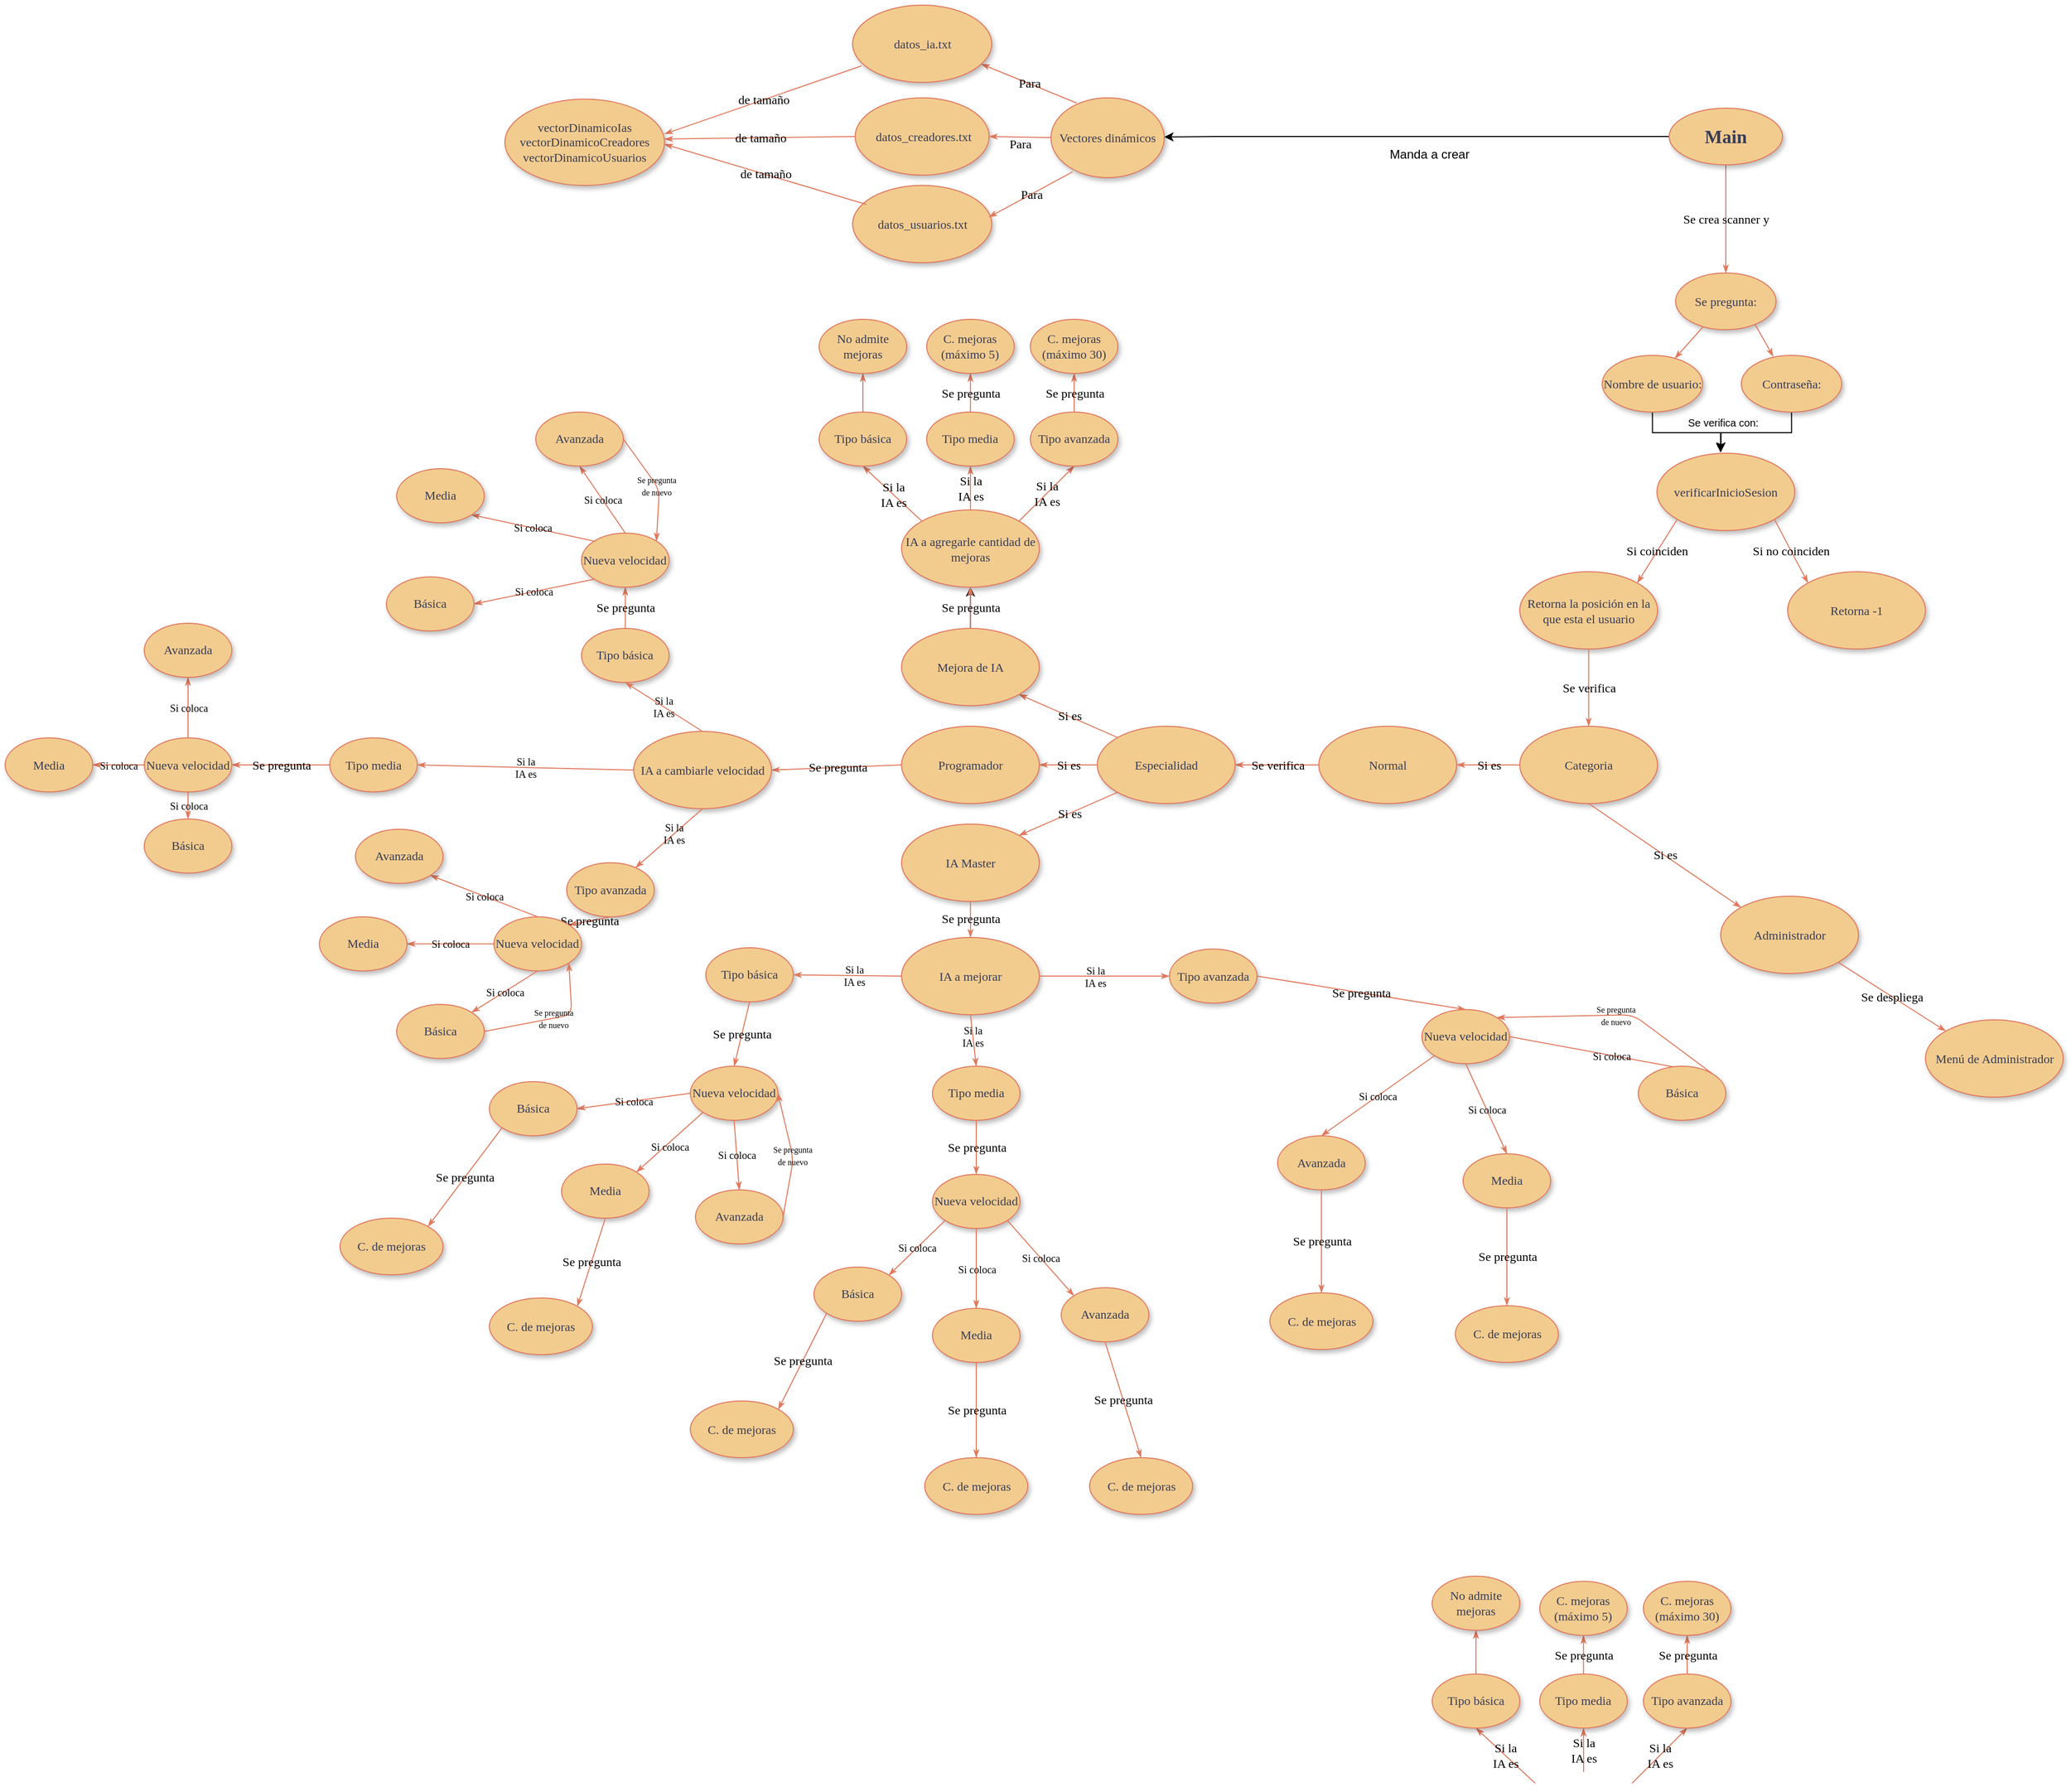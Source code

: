 <mxfile version="21.2.3" type="github">
  <diagram name="Page-1" id="42789a77-a242-8287-6e28-9cd8cfd52e62">
    <mxGraphModel dx="2399" dy="1893" grid="1" gridSize="5" guides="1" tooltips="1" connect="1" arrows="1" fold="1" page="0" pageScale="1" pageWidth="1100" pageHeight="850" background="#ffffff" math="0" shadow="0">
      <root>
        <mxCell id="0" />
        <mxCell id="1" parent="0" />
        <mxCell id="1ea317790d2ca983-13" value="Se crea scanner y" style="edgeStyle=none;rounded=1;html=1;labelBackgroundColor=none;startArrow=none;startFill=0;startSize=5;endArrow=classicThin;endFill=1;endSize=5;jettySize=auto;orthogonalLoop=1;strokeColor=#E07A5F;strokeWidth=1;fontFamily=Verdana;fontSize=12;fontColor=default;" parent="1" source="1ea317790d2ca983-1" target="1ea317790d2ca983-9" edge="1">
          <mxGeometry relative="1" as="geometry" />
        </mxCell>
        <mxCell id="IchzYvAacnoV2I44q3jx-5" style="edgeStyle=orthogonalEdgeStyle;rounded=0;orthogonalLoop=1;jettySize=auto;html=1;" edge="1" parent="1" source="1ea317790d2ca983-1">
          <mxGeometry relative="1" as="geometry">
            <mxPoint x="40" y="-752" as="targetPoint" />
            <Array as="points">
              <mxPoint x="90" y="-752" />
              <mxPoint x="90" y="-752" />
            </Array>
          </mxGeometry>
        </mxCell>
        <mxCell id="1ea317790d2ca983-1" value="&lt;font style=&quot;font-size: 18px;&quot;&gt;&lt;b&gt;Main&lt;/b&gt;&lt;/font&gt;" style="ellipse;whiteSpace=wrap;html=1;rounded=1;shadow=1;comic=0;labelBackgroundColor=none;strokeWidth=1;fontFamily=Verdana;fontSize=12;align=center;fillColor=#F2CC8F;strokeColor=#E07A5F;fontColor=#393C56;" parent="1" vertex="1">
          <mxGeometry x="530" y="-780" width="110" height="55" as="geometry" />
        </mxCell>
        <mxCell id="1ea317790d2ca983-9" value="Se pregunta:" style="ellipse;whiteSpace=wrap;html=1;rounded=1;shadow=1;comic=0;labelBackgroundColor=none;strokeWidth=1;fontFamily=Verdana;fontSize=12;align=center;fillColor=#F2CC8F;strokeColor=#E07A5F;fontColor=#393C56;" parent="1" vertex="1">
          <mxGeometry x="536.25" y="-620" width="97.5" height="55" as="geometry" />
        </mxCell>
        <mxCell id="IchzYvAacnoV2I44q3jx-7" value="Vectores dinámicos" style="ellipse;whiteSpace=wrap;html=1;rounded=1;shadow=1;comic=0;labelBackgroundColor=none;strokeWidth=1;fontFamily=Verdana;fontSize=12;align=center;fillColor=#F2CC8F;strokeColor=#E07A5F;fontColor=#393C56;" vertex="1" parent="1">
          <mxGeometry x="-70" y="-790" width="110" height="77.5" as="geometry" />
        </mxCell>
        <mxCell id="IchzYvAacnoV2I44q3jx-10" value="Para" style="edgeStyle=none;rounded=1;html=1;labelBackgroundColor=none;startArrow=none;startFill=0;startSize=5;endArrow=classicThin;endFill=1;endSize=5;jettySize=auto;orthogonalLoop=1;strokeColor=#E07A5F;strokeWidth=1;fontFamily=Verdana;fontSize=12;fontColor=default;entryX=0.926;entryY=0.763;entryDx=0;entryDy=0;entryPerimeter=0;" edge="1" parent="1" target="IchzYvAacnoV2I44q3jx-11">
          <mxGeometry x="-0.0" relative="1" as="geometry">
            <mxPoint x="-45" y="-785" as="sourcePoint" />
            <mxPoint x="-100" y="-815" as="targetPoint" />
            <mxPoint as="offset" />
          </mxGeometry>
        </mxCell>
        <mxCell id="IchzYvAacnoV2I44q3jx-11" value="datos_ia.txt" style="ellipse;whiteSpace=wrap;html=1;rounded=1;shadow=1;comic=0;labelBackgroundColor=none;strokeWidth=1;fontFamily=Verdana;fontSize=12;align=center;fillColor=#F2CC8F;strokeColor=#E07A5F;fontColor=#393C56;" vertex="1" parent="1">
          <mxGeometry x="-262.5" y="-880" width="135" height="75" as="geometry" />
        </mxCell>
        <mxCell id="IchzYvAacnoV2I44q3jx-12" value="&amp;nbsp;datos_creadores.txt" style="ellipse;whiteSpace=wrap;html=1;rounded=1;shadow=1;comic=0;labelBackgroundColor=none;strokeWidth=1;fontFamily=Verdana;fontSize=12;align=center;fillColor=#F2CC8F;strokeColor=#E07A5F;fontColor=#393C56;" vertex="1" parent="1">
          <mxGeometry x="-260" y="-790" width="130" height="75" as="geometry" />
        </mxCell>
        <mxCell id="IchzYvAacnoV2I44q3jx-13" value="datos_usuarios.txt" style="ellipse;whiteSpace=wrap;html=1;rounded=1;shadow=1;comic=0;labelBackgroundColor=none;strokeWidth=1;fontFamily=Verdana;fontSize=12;align=center;fillColor=#F2CC8F;strokeColor=#E07A5F;fontColor=#393C56;" vertex="1" parent="1">
          <mxGeometry x="-262.5" y="-705" width="135" height="75" as="geometry" />
        </mxCell>
        <mxCell id="IchzYvAacnoV2I44q3jx-14" value="Para" style="edgeStyle=none;rounded=1;html=1;labelBackgroundColor=none;startArrow=none;startFill=0;startSize=5;endArrow=classicThin;endFill=1;endSize=5;jettySize=auto;orthogonalLoop=1;strokeColor=#E07A5F;strokeWidth=1;fontFamily=Verdana;fontSize=12;fontColor=default;entryX=1;entryY=0.5;entryDx=0;entryDy=0;" edge="1" parent="1" target="IchzYvAacnoV2I44q3jx-12">
          <mxGeometry x="-0.004" y="7" relative="1" as="geometry">
            <mxPoint x="-70" y="-751.5" as="sourcePoint" />
            <mxPoint x="-105" y="-751.59" as="targetPoint" />
            <mxPoint as="offset" />
          </mxGeometry>
        </mxCell>
        <mxCell id="IchzYvAacnoV2I44q3jx-17" value="Manda a crear" style="text;strokeColor=none;align=center;fillColor=none;html=1;verticalAlign=middle;whiteSpace=wrap;rounded=0;" vertex="1" parent="1">
          <mxGeometry x="245" y="-760" width="105" height="50" as="geometry" />
        </mxCell>
        <mxCell id="IchzYvAacnoV2I44q3jx-20" value="Para" style="edgeStyle=none;rounded=1;html=1;labelBackgroundColor=none;startArrow=none;startFill=0;startSize=5;endArrow=classicThin;endFill=1;endSize=5;jettySize=auto;orthogonalLoop=1;strokeColor=#E07A5F;strokeWidth=1;fontFamily=Verdana;fontSize=12;fontColor=default;entryX=0.979;entryY=0.411;entryDx=0;entryDy=0;entryPerimeter=0;exitX=0.191;exitY=0.927;exitDx=0;exitDy=0;exitPerimeter=0;" edge="1" parent="1" source="IchzYvAacnoV2I44q3jx-7" target="IchzYvAacnoV2I44q3jx-13">
          <mxGeometry x="-0.0" relative="1" as="geometry">
            <mxPoint x="-32" y="-659" as="sourcePoint" />
            <mxPoint x="-125" y="-700" as="targetPoint" />
            <mxPoint as="offset" />
          </mxGeometry>
        </mxCell>
        <mxCell id="IchzYvAacnoV2I44q3jx-22" value="de tamaño" style="edgeStyle=none;rounded=1;html=1;labelBackgroundColor=none;startArrow=none;startFill=0;startSize=5;endArrow=classicThin;endFill=1;endSize=5;jettySize=auto;orthogonalLoop=1;strokeColor=#E07A5F;strokeWidth=1;fontFamily=Verdana;fontSize=12;fontColor=default;exitX=0.1;exitY=0.247;exitDx=0;exitDy=0;exitPerimeter=0;" edge="1" parent="1" source="IchzYvAacnoV2I44q3jx-13">
          <mxGeometry x="-0.0" relative="1" as="geometry">
            <mxPoint x="-324" y="-710" as="sourcePoint" />
            <mxPoint x="-445" y="-745" as="targetPoint" />
            <mxPoint as="offset" />
          </mxGeometry>
        </mxCell>
        <mxCell id="IchzYvAacnoV2I44q3jx-23" value="de tamaño" style="edgeStyle=none;rounded=1;html=1;labelBackgroundColor=none;startArrow=none;startFill=0;startSize=5;endArrow=classicThin;endFill=1;endSize=5;jettySize=auto;orthogonalLoop=1;strokeColor=#E07A5F;strokeWidth=1;fontFamily=Verdana;fontSize=12;fontColor=default;exitX=0;exitY=0.5;exitDx=0;exitDy=0;" edge="1" parent="1" source="IchzYvAacnoV2I44q3jx-12">
          <mxGeometry x="-0.0" relative="1" as="geometry">
            <mxPoint x="-262.5" y="-725" as="sourcePoint" />
            <mxPoint x="-445" y="-750" as="targetPoint" />
            <mxPoint as="offset" />
          </mxGeometry>
        </mxCell>
        <mxCell id="IchzYvAacnoV2I44q3jx-24" value="de tamaño" style="edgeStyle=none;rounded=1;html=1;labelBackgroundColor=none;startArrow=none;startFill=0;startSize=5;endArrow=classicThin;endFill=1;endSize=5;jettySize=auto;orthogonalLoop=1;strokeColor=#E07A5F;strokeWidth=1;fontFamily=Verdana;fontSize=12;fontColor=default;exitX=0.1;exitY=0.247;exitDx=0;exitDy=0;exitPerimeter=0;" edge="1" parent="1">
          <mxGeometry x="-0.0" relative="1" as="geometry">
            <mxPoint x="-254" y="-821" as="sourcePoint" />
            <mxPoint x="-445" y="-755" as="targetPoint" />
            <mxPoint as="offset" />
          </mxGeometry>
        </mxCell>
        <mxCell id="IchzYvAacnoV2I44q3jx-25" value="vectorDinamicoIas&lt;br&gt;vectorDinamicoCreadores&lt;br&gt;vectorDinamicoUsuarios" style="ellipse;whiteSpace=wrap;html=1;rounded=1;shadow=1;comic=0;labelBackgroundColor=none;strokeWidth=1;fontFamily=Verdana;fontSize=12;align=center;fillColor=#F2CC8F;strokeColor=#E07A5F;fontColor=#393C56;" vertex="1" parent="1">
          <mxGeometry x="-600" y="-788.75" width="155" height="83.75" as="geometry" />
        </mxCell>
        <mxCell id="IchzYvAacnoV2I44q3jx-39" style="edgeStyle=orthogonalEdgeStyle;rounded=0;orthogonalLoop=1;jettySize=auto;html=1;exitX=0.5;exitY=1;exitDx=0;exitDy=0;entryX=0.465;entryY=-0.022;entryDx=0;entryDy=0;entryPerimeter=0;" edge="1" parent="1" source="IchzYvAacnoV2I44q3jx-26" target="IchzYvAacnoV2I44q3jx-30">
          <mxGeometry relative="1" as="geometry">
            <mxPoint x="580" y="-455" as="targetPoint" />
          </mxGeometry>
        </mxCell>
        <mxCell id="IchzYvAacnoV2I44q3jx-26" value="Contraseña:" style="ellipse;whiteSpace=wrap;html=1;rounded=1;shadow=1;comic=0;labelBackgroundColor=none;strokeWidth=1;fontFamily=Verdana;fontSize=12;align=center;fillColor=#F2CC8F;strokeColor=#E07A5F;fontColor=#393C56;" vertex="1" parent="1">
          <mxGeometry x="600" y="-540" width="97.5" height="55" as="geometry" />
        </mxCell>
        <mxCell id="IchzYvAacnoV2I44q3jx-40" style="edgeStyle=orthogonalEdgeStyle;rounded=0;orthogonalLoop=1;jettySize=auto;html=1;exitX=0.5;exitY=1;exitDx=0;exitDy=0;entryX=0.462;entryY=-0.01;entryDx=0;entryDy=0;entryPerimeter=0;" edge="1" parent="1" source="IchzYvAacnoV2I44q3jx-27" target="IchzYvAacnoV2I44q3jx-30">
          <mxGeometry relative="1" as="geometry" />
        </mxCell>
        <mxCell id="IchzYvAacnoV2I44q3jx-27" value="Nombre de usuario:" style="ellipse;whiteSpace=wrap;html=1;rounded=1;shadow=1;comic=0;labelBackgroundColor=none;strokeWidth=1;fontFamily=Verdana;fontSize=12;align=center;fillColor=#F2CC8F;strokeColor=#E07A5F;fontColor=#393C56;" vertex="1" parent="1">
          <mxGeometry x="465" y="-540" width="97.5" height="55" as="geometry" />
        </mxCell>
        <mxCell id="IchzYvAacnoV2I44q3jx-28" value="" style="edgeStyle=none;rounded=1;html=1;labelBackgroundColor=none;startArrow=none;startFill=0;startSize=5;endArrow=classicThin;endFill=1;endSize=5;jettySize=auto;orthogonalLoop=1;strokeColor=#E07A5F;strokeWidth=1;fontFamily=Verdana;fontSize=12;fontColor=default;" edge="1" parent="1" source="1ea317790d2ca983-9" target="IchzYvAacnoV2I44q3jx-27">
          <mxGeometry relative="1" as="geometry">
            <mxPoint x="540" y="-580" as="sourcePoint" />
            <mxPoint x="505" y="-535" as="targetPoint" />
          </mxGeometry>
        </mxCell>
        <mxCell id="IchzYvAacnoV2I44q3jx-29" value="" style="edgeStyle=none;rounded=1;html=1;labelBackgroundColor=none;startArrow=none;startFill=0;startSize=5;endArrow=classicThin;endFill=1;endSize=5;jettySize=auto;orthogonalLoop=1;strokeColor=#E07A5F;strokeWidth=1;fontFamily=Verdana;fontSize=12;fontColor=default;exitX=0.792;exitY=0.912;exitDx=0;exitDy=0;exitPerimeter=0;entryX=0.318;entryY=0.018;entryDx=0;entryDy=0;entryPerimeter=0;" edge="1" parent="1" source="1ea317790d2ca983-9" target="IchzYvAacnoV2I44q3jx-26">
          <mxGeometry relative="1" as="geometry">
            <mxPoint x="685" y="-575" as="sourcePoint" />
            <mxPoint x="690" y="-512.5" as="targetPoint" />
          </mxGeometry>
        </mxCell>
        <mxCell id="IchzYvAacnoV2I44q3jx-30" value="verificarInicioSesion" style="ellipse;whiteSpace=wrap;html=1;rounded=1;shadow=1;comic=0;labelBackgroundColor=none;strokeWidth=1;fontFamily=Verdana;fontSize=12;align=center;fillColor=#F2CC8F;strokeColor=#E07A5F;fontColor=#393C56;" vertex="1" parent="1">
          <mxGeometry x="518.13" y="-445" width="133.75" height="75" as="geometry" />
        </mxCell>
        <mxCell id="IchzYvAacnoV2I44q3jx-35" value="Si coinciden" style="edgeStyle=none;rounded=1;html=1;labelBackgroundColor=none;startArrow=none;startFill=0;startSize=5;endArrow=classicThin;endFill=1;endSize=5;jettySize=auto;orthogonalLoop=1;strokeColor=#E07A5F;strokeWidth=1;fontFamily=Verdana;fontSize=12;fontColor=default;entryX=1;entryY=0;entryDx=0;entryDy=0;exitX=0;exitY=1;exitDx=0;exitDy=0;" edge="1" parent="1" source="IchzYvAacnoV2I44q3jx-30" target="IchzYvAacnoV2I44q3jx-36">
          <mxGeometry relative="1" as="geometry">
            <mxPoint x="565" y="-365" as="sourcePoint" />
            <mxPoint x="565" y="-260" as="targetPoint" />
          </mxGeometry>
        </mxCell>
        <mxCell id="IchzYvAacnoV2I44q3jx-36" value="Retorna la posición en la que esta el usuario" style="ellipse;whiteSpace=wrap;html=1;rounded=1;shadow=1;comic=0;labelBackgroundColor=none;strokeWidth=1;fontFamily=Verdana;fontSize=12;align=center;fillColor=#F2CC8F;strokeColor=#E07A5F;fontColor=#393C56;" vertex="1" parent="1">
          <mxGeometry x="385" y="-330" width="133.75" height="75" as="geometry" />
        </mxCell>
        <mxCell id="IchzYvAacnoV2I44q3jx-41" value="Se verifica con:" style="text;strokeColor=none;align=center;fillColor=none;html=1;verticalAlign=middle;whiteSpace=wrap;rounded=0;fontSize=10;" vertex="1" parent="1">
          <mxGeometry x="535" y="-490" width="95" height="30" as="geometry" />
        </mxCell>
        <mxCell id="IchzYvAacnoV2I44q3jx-42" value="Retorna -1" style="ellipse;whiteSpace=wrap;html=1;rounded=1;shadow=1;comic=0;labelBackgroundColor=none;strokeWidth=1;fontFamily=Verdana;fontSize=12;align=center;fillColor=#F2CC8F;strokeColor=#E07A5F;fontColor=#393C56;" vertex="1" parent="1">
          <mxGeometry x="645" y="-330" width="133.75" height="75" as="geometry" />
        </mxCell>
        <mxCell id="IchzYvAacnoV2I44q3jx-43" value="Si no coinciden" style="edgeStyle=none;rounded=1;html=1;labelBackgroundColor=none;startArrow=none;startFill=0;startSize=5;endArrow=classicThin;endFill=1;endSize=5;jettySize=auto;orthogonalLoop=1;strokeColor=#E07A5F;strokeWidth=1;fontFamily=Verdana;fontSize=12;fontColor=default;entryX=0;entryY=0;entryDx=0;entryDy=0;exitX=1;exitY=1;exitDx=0;exitDy=0;" edge="1" parent="1" source="IchzYvAacnoV2I44q3jx-30" target="IchzYvAacnoV2I44q3jx-42">
          <mxGeometry relative="1" as="geometry">
            <mxPoint x="633.75" y="-360" as="sourcePoint" />
            <mxPoint x="594.75" y="-298" as="targetPoint" />
          </mxGeometry>
        </mxCell>
        <mxCell id="IchzYvAacnoV2I44q3jx-45" value="Se verifica" style="edgeStyle=none;rounded=1;html=1;labelBackgroundColor=none;startArrow=none;startFill=0;startSize=5;endArrow=classicThin;endFill=1;endSize=5;jettySize=auto;orthogonalLoop=1;strokeColor=#E07A5F;strokeWidth=1;fontFamily=Verdana;fontSize=12;fontColor=default;exitX=0.5;exitY=1;exitDx=0;exitDy=0;entryX=0.5;entryY=0;entryDx=0;entryDy=0;" edge="1" parent="1" source="IchzYvAacnoV2I44q3jx-36" target="IchzYvAacnoV2I44q3jx-46">
          <mxGeometry relative="1" as="geometry">
            <mxPoint x="458" y="-215" as="sourcePoint" />
            <mxPoint x="350" y="-195" as="targetPoint" />
          </mxGeometry>
        </mxCell>
        <mxCell id="IchzYvAacnoV2I44q3jx-46" value="Categoria" style="ellipse;whiteSpace=wrap;html=1;rounded=1;shadow=1;comic=0;labelBackgroundColor=none;strokeWidth=1;fontFamily=Verdana;fontSize=12;align=center;fillColor=#F2CC8F;strokeColor=#E07A5F;fontColor=#393C56;" vertex="1" parent="1">
          <mxGeometry x="385" y="-180" width="133.75" height="75" as="geometry" />
        </mxCell>
        <mxCell id="IchzYvAacnoV2I44q3jx-47" value="Normal" style="ellipse;whiteSpace=wrap;html=1;rounded=1;shadow=1;comic=0;labelBackgroundColor=none;strokeWidth=1;fontFamily=Verdana;fontSize=12;align=center;fillColor=#F2CC8F;strokeColor=#E07A5F;fontColor=#393C56;" vertex="1" parent="1">
          <mxGeometry x="190" y="-180" width="133.75" height="75" as="geometry" />
        </mxCell>
        <mxCell id="IchzYvAacnoV2I44q3jx-50" value="Si es" style="edgeStyle=none;rounded=1;html=1;labelBackgroundColor=none;startArrow=none;startFill=0;startSize=5;endArrow=classicThin;endFill=1;endSize=5;jettySize=auto;orthogonalLoop=1;strokeColor=#E07A5F;strokeWidth=1;fontFamily=Verdana;fontSize=12;fontColor=default;exitX=0;exitY=0.5;exitDx=0;exitDy=0;entryX=1;entryY=0.5;entryDx=0;entryDy=0;" edge="1" parent="1" source="IchzYvAacnoV2I44q3jx-46" target="IchzYvAacnoV2I44q3jx-47">
          <mxGeometry relative="1" as="geometry">
            <mxPoint x="390" y="-105" as="sourcePoint" />
            <mxPoint x="370" y="-65" as="targetPoint" />
          </mxGeometry>
        </mxCell>
        <mxCell id="IchzYvAacnoV2I44q3jx-51" value="Si es" style="edgeStyle=none;rounded=1;html=1;labelBackgroundColor=none;startArrow=none;startFill=0;startSize=5;endArrow=classicThin;endFill=1;endSize=5;jettySize=auto;orthogonalLoop=1;strokeColor=#E07A5F;strokeWidth=1;fontFamily=Verdana;fontSize=12;fontColor=default;exitX=0.5;exitY=1;exitDx=0;exitDy=0;entryX=0;entryY=0;entryDx=0;entryDy=0;" edge="1" parent="1" source="IchzYvAacnoV2I44q3jx-46" target="IchzYvAacnoV2I44q3jx-52">
          <mxGeometry relative="1" as="geometry">
            <mxPoint x="530" y="-70" as="sourcePoint" />
            <mxPoint x="535" y="-65" as="targetPoint" />
          </mxGeometry>
        </mxCell>
        <mxCell id="IchzYvAacnoV2I44q3jx-52" value="Administrador" style="ellipse;whiteSpace=wrap;html=1;rounded=1;shadow=1;comic=0;labelBackgroundColor=none;strokeWidth=1;fontFamily=Verdana;fontSize=12;align=center;fillColor=#F2CC8F;strokeColor=#E07A5F;fontColor=#393C56;" vertex="1" parent="1">
          <mxGeometry x="580" y="-15" width="133.75" height="75" as="geometry" />
        </mxCell>
        <mxCell id="IchzYvAacnoV2I44q3jx-54" value="Se verifica" style="edgeStyle=none;rounded=1;html=1;labelBackgroundColor=none;startArrow=none;startFill=0;startSize=5;endArrow=classicThin;endFill=1;endSize=5;jettySize=auto;orthogonalLoop=1;strokeColor=#E07A5F;strokeWidth=1;fontFamily=Verdana;fontSize=12;fontColor=default;exitX=0;exitY=0.5;exitDx=0;exitDy=0;entryX=1;entryY=0.5;entryDx=0;entryDy=0;" edge="1" parent="1" source="IchzYvAacnoV2I44q3jx-47" target="IchzYvAacnoV2I44q3jx-58">
          <mxGeometry relative="1" as="geometry">
            <mxPoint x="385" y="50" as="sourcePoint" />
            <mxPoint x="40" y="-220" as="targetPoint" />
          </mxGeometry>
        </mxCell>
        <mxCell id="IchzYvAacnoV2I44q3jx-56" value="Se despliega" style="edgeStyle=none;rounded=1;html=1;labelBackgroundColor=none;startArrow=none;startFill=0;startSize=5;endArrow=classicThin;endFill=1;endSize=5;jettySize=auto;orthogonalLoop=1;strokeColor=#E07A5F;strokeWidth=1;fontFamily=Verdana;fontSize=12;fontColor=default;exitX=1;exitY=1;exitDx=0;exitDy=0;entryX=0;entryY=0;entryDx=0;entryDy=0;" edge="1" parent="1" source="IchzYvAacnoV2I44q3jx-52" target="IchzYvAacnoV2I44q3jx-57">
          <mxGeometry x="0.001" relative="1" as="geometry">
            <mxPoint x="490" y="35" as="sourcePoint" />
            <mxPoint x="455" y="70" as="targetPoint" />
            <mxPoint as="offset" />
          </mxGeometry>
        </mxCell>
        <mxCell id="IchzYvAacnoV2I44q3jx-57" value="Menú de Administrador" style="ellipse;whiteSpace=wrap;html=1;rounded=1;shadow=1;comic=0;labelBackgroundColor=none;strokeWidth=1;fontFamily=Verdana;fontSize=12;align=center;fillColor=#F2CC8F;strokeColor=#E07A5F;fontColor=#393C56;" vertex="1" parent="1">
          <mxGeometry x="778.75" y="105" width="133.75" height="75" as="geometry" />
        </mxCell>
        <mxCell id="IchzYvAacnoV2I44q3jx-58" value="Especialidad" style="ellipse;whiteSpace=wrap;html=1;rounded=1;shadow=1;comic=0;labelBackgroundColor=none;strokeWidth=1;fontFamily=Verdana;fontSize=12;align=center;fillColor=#F2CC8F;strokeColor=#E07A5F;fontColor=#393C56;" vertex="1" parent="1">
          <mxGeometry x="-25" y="-180" width="133.75" height="75" as="geometry" />
        </mxCell>
        <mxCell id="IchzYvAacnoV2I44q3jx-59" value="Si es" style="edgeStyle=none;rounded=1;html=1;labelBackgroundColor=none;startArrow=none;startFill=0;startSize=5;endArrow=classicThin;endFill=1;endSize=5;jettySize=auto;orthogonalLoop=1;strokeColor=#E07A5F;strokeWidth=1;fontFamily=Verdana;fontSize=12;fontColor=default;exitX=0;exitY=0.5;exitDx=0;exitDy=0;entryX=1;entryY=0.5;entryDx=0;entryDy=0;" edge="1" parent="1" source="IchzYvAacnoV2I44q3jx-58" target="IchzYvAacnoV2I44q3jx-63">
          <mxGeometry x="-0.011" relative="1" as="geometry">
            <mxPoint x="205" y="180" as="sourcePoint" />
            <mxPoint x="-100" y="-142" as="targetPoint" />
            <mxPoint as="offset" />
          </mxGeometry>
        </mxCell>
        <mxCell id="IchzYvAacnoV2I44q3jx-60" value="Si es" style="edgeStyle=none;rounded=1;html=1;labelBackgroundColor=none;startArrow=none;startFill=0;startSize=5;endArrow=classicThin;endFill=1;endSize=5;jettySize=auto;orthogonalLoop=1;strokeColor=#E07A5F;strokeWidth=1;fontFamily=Verdana;fontSize=12;fontColor=default;exitX=0;exitY=1;exitDx=0;exitDy=0;entryX=1;entryY=0;entryDx=0;entryDy=0;" edge="1" parent="1" source="IchzYvAacnoV2I44q3jx-58" target="IchzYvAacnoV2I44q3jx-64">
          <mxGeometry x="-0.013" relative="1" as="geometry">
            <mxPoint x="-65" y="-90" as="sourcePoint" />
            <mxPoint x="-170" y="50" as="targetPoint" />
            <mxPoint as="offset" />
          </mxGeometry>
        </mxCell>
        <mxCell id="IchzYvAacnoV2I44q3jx-61" value="Si es" style="edgeStyle=none;rounded=1;html=1;labelBackgroundColor=none;startArrow=none;startFill=0;startSize=5;endArrow=classicThin;endFill=1;endSize=5;jettySize=auto;orthogonalLoop=1;strokeColor=#E07A5F;strokeWidth=1;fontFamily=Verdana;fontSize=12;fontColor=default;exitX=0;exitY=0;exitDx=0;exitDy=0;entryX=1;entryY=1;entryDx=0;entryDy=0;" edge="1" parent="1" source="IchzYvAacnoV2I44q3jx-58" target="IchzYvAacnoV2I44q3jx-62">
          <mxGeometry x="-0.011" relative="1" as="geometry">
            <mxPoint x="-130.77" y="-255" as="sourcePoint" />
            <mxPoint x="-90" y="-190" as="targetPoint" />
            <mxPoint as="offset" />
          </mxGeometry>
        </mxCell>
        <mxCell id="IchzYvAacnoV2I44q3jx-69" value="" style="edgeStyle=orthogonalEdgeStyle;rounded=0;orthogonalLoop=1;jettySize=auto;html=1;" edge="1" parent="1" source="IchzYvAacnoV2I44q3jx-62" target="IchzYvAacnoV2I44q3jx-65">
          <mxGeometry relative="1" as="geometry" />
        </mxCell>
        <mxCell id="IchzYvAacnoV2I44q3jx-62" value="Mejora de IA" style="ellipse;whiteSpace=wrap;html=1;rounded=1;shadow=1;comic=0;labelBackgroundColor=none;strokeWidth=1;fontFamily=Verdana;fontSize=12;align=center;fillColor=#F2CC8F;strokeColor=#E07A5F;fontColor=#393C56;" vertex="1" parent="1">
          <mxGeometry x="-215" y="-275" width="133.75" height="75" as="geometry" />
        </mxCell>
        <mxCell id="IchzYvAacnoV2I44q3jx-63" value="Programador" style="ellipse;whiteSpace=wrap;html=1;rounded=1;shadow=1;comic=0;labelBackgroundColor=none;strokeWidth=1;fontFamily=Verdana;fontSize=12;align=center;fillColor=#F2CC8F;strokeColor=#E07A5F;fontColor=#393C56;" vertex="1" parent="1">
          <mxGeometry x="-215" y="-180" width="133.75" height="75" as="geometry" />
        </mxCell>
        <mxCell id="IchzYvAacnoV2I44q3jx-64" value="IA Master" style="ellipse;whiteSpace=wrap;html=1;rounded=1;shadow=1;comic=0;labelBackgroundColor=none;strokeWidth=1;fontFamily=Verdana;fontSize=12;align=center;fillColor=#F2CC8F;strokeColor=#E07A5F;fontColor=#393C56;" vertex="1" parent="1">
          <mxGeometry x="-215" y="-85" width="133.75" height="75" as="geometry" />
        </mxCell>
        <mxCell id="IchzYvAacnoV2I44q3jx-65" value="IA a agregarle cantidad de mejoras" style="ellipse;whiteSpace=wrap;html=1;rounded=1;shadow=1;comic=0;labelBackgroundColor=none;strokeWidth=1;fontFamily=Verdana;fontSize=12;align=center;fillColor=#F2CC8F;strokeColor=#E07A5F;fontColor=#393C56;" vertex="1" parent="1">
          <mxGeometry x="-215" y="-390" width="133.75" height="75" as="geometry" />
        </mxCell>
        <mxCell id="IchzYvAacnoV2I44q3jx-66" value="Se pregunta" style="edgeStyle=none;rounded=1;html=1;labelBackgroundColor=none;startArrow=none;startFill=0;startSize=5;endArrow=classicThin;endFill=1;endSize=5;jettySize=auto;orthogonalLoop=1;strokeColor=#E07A5F;strokeWidth=1;fontFamily=Verdana;fontSize=12;fontColor=default;exitX=0.5;exitY=0;exitDx=0;exitDy=0;entryX=0.5;entryY=1;entryDx=0;entryDy=0;" edge="1" parent="1" source="IchzYvAacnoV2I44q3jx-62" target="IchzYvAacnoV2I44q3jx-65">
          <mxGeometry relative="1" as="geometry">
            <mxPoint x="31" y="-292.98" as="sourcePoint" />
            <mxPoint x="-25" y="-292.98" as="targetPoint" />
            <mxPoint as="offset" />
          </mxGeometry>
        </mxCell>
        <mxCell id="IchzYvAacnoV2I44q3jx-67" value="Si la &lt;br&gt;IA es" style="edgeStyle=none;rounded=1;html=1;labelBackgroundColor=none;startArrow=none;startFill=0;startSize=5;endArrow=classicThin;endFill=1;endSize=5;jettySize=auto;orthogonalLoop=1;strokeColor=#E07A5F;strokeWidth=1;fontFamily=Verdana;fontSize=12;fontColor=default;exitX=0;exitY=0;exitDx=0;exitDy=0;entryX=0.5;entryY=1;entryDx=0;entryDy=0;" edge="1" parent="1" source="IchzYvAacnoV2I44q3jx-65" target="IchzYvAacnoV2I44q3jx-75">
          <mxGeometry x="-0.013" relative="1" as="geometry">
            <mxPoint x="-230" y="-405" as="sourcePoint" />
            <mxPoint x="-235" y="-420" as="targetPoint" />
            <mxPoint as="offset" />
          </mxGeometry>
        </mxCell>
        <mxCell id="IchzYvAacnoV2I44q3jx-70" value="Si la &lt;br&gt;IA es" style="edgeStyle=none;rounded=1;html=1;labelBackgroundColor=none;startArrow=none;startFill=0;startSize=5;endArrow=classicThin;endFill=1;endSize=5;jettySize=auto;orthogonalLoop=1;strokeColor=#E07A5F;strokeWidth=1;fontFamily=Verdana;fontSize=12;fontColor=default;exitX=0.5;exitY=0;exitDx=0;exitDy=0;entryX=0.5;entryY=1;entryDx=0;entryDy=0;" edge="1" parent="1" source="IchzYvAacnoV2I44q3jx-65" target="IchzYvAacnoV2I44q3jx-76">
          <mxGeometry x="-0.009" relative="1" as="geometry">
            <mxPoint x="-130" y="-404" as="sourcePoint" />
            <mxPoint x="-148" y="-425" as="targetPoint" />
            <mxPoint as="offset" />
          </mxGeometry>
        </mxCell>
        <mxCell id="IchzYvAacnoV2I44q3jx-71" value="Si la &lt;br&gt;IA es" style="edgeStyle=none;rounded=1;html=1;labelBackgroundColor=none;startArrow=none;startFill=0;startSize=5;endArrow=classicThin;endFill=1;endSize=5;jettySize=auto;orthogonalLoop=1;strokeColor=#E07A5F;strokeWidth=1;fontFamily=Verdana;fontSize=12;fontColor=default;exitX=1;exitY=0;exitDx=0;exitDy=0;entryX=0.5;entryY=1;entryDx=0;entryDy=0;" edge="1" parent="1" source="IchzYvAacnoV2I44q3jx-65" target="IchzYvAacnoV2I44q3jx-77">
          <mxGeometry x="-0.011" relative="1" as="geometry">
            <mxPoint x="-40" y="-404" as="sourcePoint" />
            <mxPoint x="-65" y="-420" as="targetPoint" />
            <mxPoint as="offset" />
          </mxGeometry>
        </mxCell>
        <mxCell id="IchzYvAacnoV2I44q3jx-75" value="Tipo básica" style="ellipse;whiteSpace=wrap;html=1;rounded=1;shadow=1;comic=0;labelBackgroundColor=none;strokeWidth=1;fontFamily=Verdana;fontSize=12;align=center;fillColor=#F2CC8F;strokeColor=#E07A5F;fontColor=#393C56;" vertex="1" parent="1">
          <mxGeometry x="-295" y="-485" width="85" height="52.5" as="geometry" />
        </mxCell>
        <mxCell id="IchzYvAacnoV2I44q3jx-76" value="Tipo media" style="ellipse;whiteSpace=wrap;html=1;rounded=1;shadow=1;comic=0;labelBackgroundColor=none;strokeWidth=1;fontFamily=Verdana;fontSize=12;align=center;fillColor=#F2CC8F;strokeColor=#E07A5F;fontColor=#393C56;" vertex="1" parent="1">
          <mxGeometry x="-190.63" y="-485" width="85" height="52.5" as="geometry" />
        </mxCell>
        <mxCell id="IchzYvAacnoV2I44q3jx-77" value="Tipo avanzada" style="ellipse;whiteSpace=wrap;html=1;rounded=1;shadow=1;comic=0;labelBackgroundColor=none;strokeWidth=1;fontFamily=Verdana;fontSize=12;align=center;fillColor=#F2CC8F;strokeColor=#E07A5F;fontColor=#393C56;" vertex="1" parent="1">
          <mxGeometry x="-90" y="-485" width="85" height="52.5" as="geometry" />
        </mxCell>
        <mxCell id="IchzYvAacnoV2I44q3jx-78" value="" style="edgeStyle=none;rounded=1;html=1;labelBackgroundColor=none;startArrow=none;startFill=0;startSize=5;endArrow=classicThin;endFill=1;endSize=5;jettySize=auto;orthogonalLoop=1;strokeColor=#E07A5F;strokeWidth=1;fontFamily=Verdana;fontSize=12;fontColor=default;exitX=0.5;exitY=0;exitDx=0;exitDy=0;entryX=0.5;entryY=1;entryDx=0;entryDy=0;" edge="1" parent="1" source="IchzYvAacnoV2I44q3jx-75" target="IchzYvAacnoV2I44q3jx-81">
          <mxGeometry x="-0.01" relative="1" as="geometry">
            <mxPoint x="-295" y="-500" as="sourcePoint" />
            <mxPoint x="-252" y="-520" as="targetPoint" />
            <mxPoint as="offset" />
          </mxGeometry>
        </mxCell>
        <mxCell id="IchzYvAacnoV2I44q3jx-79" value="Se pregunta" style="edgeStyle=none;rounded=1;html=1;labelBackgroundColor=none;startArrow=none;startFill=0;startSize=5;endArrow=classicThin;endFill=1;endSize=5;jettySize=auto;orthogonalLoop=1;strokeColor=#E07A5F;strokeWidth=1;fontFamily=Verdana;fontSize=12;fontColor=default;exitX=0.5;exitY=0;exitDx=0;exitDy=0;entryX=0.5;entryY=1;entryDx=0;entryDy=0;" edge="1" parent="1" source="IchzYvAacnoV2I44q3jx-76" target="IchzYvAacnoV2I44q3jx-82">
          <mxGeometry x="-0.01" relative="1" as="geometry">
            <mxPoint x="-148.29" y="-485" as="sourcePoint" />
            <mxPoint x="-148.29" y="-520" as="targetPoint" />
            <mxPoint as="offset" />
          </mxGeometry>
        </mxCell>
        <mxCell id="IchzYvAacnoV2I44q3jx-80" value="Se pregunta" style="edgeStyle=none;rounded=1;html=1;labelBackgroundColor=none;startArrow=none;startFill=0;startSize=5;endArrow=classicThin;endFill=1;endSize=5;jettySize=auto;orthogonalLoop=1;strokeColor=#E07A5F;strokeWidth=1;fontFamily=Verdana;fontSize=12;fontColor=default;exitX=0.5;exitY=0;exitDx=0;exitDy=0;entryX=0.5;entryY=1;entryDx=0;entryDy=0;" edge="1" parent="1" source="IchzYvAacnoV2I44q3jx-77" target="IchzYvAacnoV2I44q3jx-83">
          <mxGeometry x="-0.01" relative="1" as="geometry">
            <mxPoint x="-47.66" y="-485" as="sourcePoint" />
            <mxPoint x="-47.66" y="-520" as="targetPoint" />
            <mxPoint as="offset" />
          </mxGeometry>
        </mxCell>
        <mxCell id="IchzYvAacnoV2I44q3jx-81" value="No admite mejoras" style="ellipse;whiteSpace=wrap;html=1;rounded=1;shadow=1;comic=0;labelBackgroundColor=none;strokeWidth=1;fontFamily=Verdana;fontSize=12;align=center;fillColor=#F2CC8F;strokeColor=#E07A5F;fontColor=#393C56;" vertex="1" parent="1">
          <mxGeometry x="-295" y="-575" width="85" height="52.5" as="geometry" />
        </mxCell>
        <mxCell id="IchzYvAacnoV2I44q3jx-82" value="C. mejoras&lt;br&gt;(máximo 5)" style="ellipse;whiteSpace=wrap;html=1;rounded=1;shadow=1;comic=0;labelBackgroundColor=none;strokeWidth=1;fontFamily=Verdana;fontSize=12;align=center;fillColor=#F2CC8F;strokeColor=#E07A5F;fontColor=#393C56;" vertex="1" parent="1">
          <mxGeometry x="-190.62" y="-575" width="85" height="52.5" as="geometry" />
        </mxCell>
        <mxCell id="IchzYvAacnoV2I44q3jx-83" value="C. mejoras&lt;br&gt;(máximo 30)" style="ellipse;whiteSpace=wrap;html=1;rounded=1;shadow=1;comic=0;labelBackgroundColor=none;strokeWidth=1;fontFamily=Verdana;fontSize=12;align=center;fillColor=#F2CC8F;strokeColor=#E07A5F;fontColor=#393C56;" vertex="1" parent="1">
          <mxGeometry x="-90" y="-575" width="85" height="52.5" as="geometry" />
        </mxCell>
        <mxCell id="IchzYvAacnoV2I44q3jx-84" value="Se pregunta" style="edgeStyle=none;rounded=1;html=1;labelBackgroundColor=none;startArrow=none;startFill=0;startSize=5;endArrow=classicThin;endFill=1;endSize=5;jettySize=auto;orthogonalLoop=1;strokeColor=#E07A5F;strokeWidth=1;fontFamily=Verdana;fontSize=12;fontColor=default;exitX=0;exitY=0.5;exitDx=0;exitDy=0;entryX=1;entryY=0.5;entryDx=0;entryDy=0;" edge="1" parent="1" source="IchzYvAacnoV2I44q3jx-63" target="IchzYvAacnoV2I44q3jx-85">
          <mxGeometry x="-0.011" relative="1" as="geometry">
            <mxPoint x="-325" y="-115" as="sourcePoint" />
            <mxPoint x="-295" y="-142" as="targetPoint" />
            <mxPoint as="offset" />
          </mxGeometry>
        </mxCell>
        <mxCell id="IchzYvAacnoV2I44q3jx-85" value="IA a cambiarle velocidad" style="ellipse;whiteSpace=wrap;html=1;rounded=1;shadow=1;comic=0;labelBackgroundColor=none;strokeWidth=1;fontFamily=Verdana;fontSize=12;align=center;fillColor=#F2CC8F;strokeColor=#E07A5F;fontColor=#393C56;" vertex="1" parent="1">
          <mxGeometry x="-475" y="-175" width="133.75" height="75" as="geometry" />
        </mxCell>
        <mxCell id="IchzYvAacnoV2I44q3jx-86" value="Tipo básica" style="ellipse;whiteSpace=wrap;html=1;rounded=1;shadow=1;comic=0;labelBackgroundColor=none;strokeWidth=1;fontFamily=Verdana;fontSize=12;align=center;fillColor=#F2CC8F;strokeColor=#E07A5F;fontColor=#393C56;" vertex="1" parent="1">
          <mxGeometry x="-525.62" y="-275" width="85" height="52.5" as="geometry" />
        </mxCell>
        <mxCell id="IchzYvAacnoV2I44q3jx-87" value="Tipo media" style="ellipse;whiteSpace=wrap;html=1;rounded=1;shadow=1;comic=0;labelBackgroundColor=none;strokeWidth=1;fontFamily=Verdana;fontSize=12;align=center;fillColor=#F2CC8F;strokeColor=#E07A5F;fontColor=#393C56;" vertex="1" parent="1">
          <mxGeometry x="-770" y="-168.75" width="85" height="52.5" as="geometry" />
        </mxCell>
        <mxCell id="IchzYvAacnoV2I44q3jx-88" value="Tipo avanzada" style="ellipse;whiteSpace=wrap;html=1;rounded=1;shadow=1;comic=0;labelBackgroundColor=none;strokeWidth=1;fontFamily=Verdana;fontSize=12;align=center;fillColor=#F2CC8F;strokeColor=#E07A5F;fontColor=#393C56;" vertex="1" parent="1">
          <mxGeometry x="-540" y="-47.5" width="85" height="52.5" as="geometry" />
        </mxCell>
        <mxCell id="IchzYvAacnoV2I44q3jx-89" value="&lt;font style=&quot;font-size: 10px;&quot;&gt;Si la &lt;br style=&quot;font-size: 10px;&quot;&gt;IA es&lt;/font&gt;" style="edgeStyle=none;rounded=1;html=1;labelBackgroundColor=none;startArrow=none;startFill=0;startSize=5;endArrow=classicThin;endFill=1;endSize=5;jettySize=auto;orthogonalLoop=1;strokeColor=#E07A5F;strokeWidth=1;fontFamily=Verdana;fontSize=10;fontColor=default;exitX=0.5;exitY=0;exitDx=0;exitDy=0;entryX=0.5;entryY=1;entryDx=0;entryDy=0;" edge="1" parent="1" source="IchzYvAacnoV2I44q3jx-85" target="IchzYvAacnoV2I44q3jx-86">
          <mxGeometry relative="1" as="geometry">
            <mxPoint x="-368.29" y="-190" as="sourcePoint" />
            <mxPoint x="-368.29" y="-230" as="targetPoint" />
            <mxPoint as="offset" />
            <Array as="points" />
          </mxGeometry>
        </mxCell>
        <mxCell id="IchzYvAacnoV2I44q3jx-91" value="&lt;font style=&quot;font-size: 10px;&quot;&gt;Si la &lt;br style=&quot;font-size: 10px;&quot;&gt;IA es&lt;/font&gt;" style="edgeStyle=none;rounded=1;html=1;labelBackgroundColor=none;startArrow=none;startFill=0;startSize=5;endArrow=classicThin;endFill=1;endSize=5;jettySize=auto;orthogonalLoop=1;strokeColor=#E07A5F;strokeWidth=1;fontFamily=Verdana;fontSize=10;fontColor=default;entryX=1;entryY=0.5;entryDx=0;entryDy=0;exitX=0;exitY=0.5;exitDx=0;exitDy=0;" edge="1" parent="1" source="IchzYvAacnoV2I44q3jx-85" target="IchzYvAacnoV2I44q3jx-87">
          <mxGeometry relative="1" as="geometry">
            <mxPoint x="-555" y="-190" as="sourcePoint" />
            <mxPoint x="-423" y="-206" as="targetPoint" />
            <mxPoint as="offset" />
            <Array as="points" />
          </mxGeometry>
        </mxCell>
        <mxCell id="IchzYvAacnoV2I44q3jx-92" value="&lt;font style=&quot;font-size: 10px;&quot;&gt;Si la &lt;br style=&quot;font-size: 10px;&quot;&gt;IA es&lt;/font&gt;" style="edgeStyle=none;rounded=1;html=1;labelBackgroundColor=none;startArrow=none;startFill=0;startSize=5;endArrow=classicThin;endFill=1;endSize=5;jettySize=auto;orthogonalLoop=1;strokeColor=#E07A5F;strokeWidth=1;fontFamily=Verdana;fontSize=10;fontColor=default;exitX=0.5;exitY=1;exitDx=0;exitDy=0;" edge="1" parent="1" source="IchzYvAacnoV2I44q3jx-85" target="IchzYvAacnoV2I44q3jx-88">
          <mxGeometry x="-0.143" relative="1" as="geometry">
            <mxPoint x="-440" y="-18" as="sourcePoint" />
            <mxPoint x="-460" y="-105" as="targetPoint" />
            <mxPoint as="offset" />
            <Array as="points" />
          </mxGeometry>
        </mxCell>
        <mxCell id="IchzYvAacnoV2I44q3jx-93" value="Se pregunta" style="edgeStyle=none;rounded=1;html=1;labelBackgroundColor=none;startArrow=none;startFill=0;startSize=5;endArrow=classicThin;endFill=1;endSize=5;jettySize=auto;orthogonalLoop=1;strokeColor=#E07A5F;strokeWidth=1;fontFamily=Verdana;fontSize=12;fontColor=default;exitX=0.5;exitY=0;exitDx=0;exitDy=0;entryX=0.5;entryY=1;entryDx=0;entryDy=0;" edge="1" parent="1" source="IchzYvAacnoV2I44q3jx-86" target="IchzYvAacnoV2I44q3jx-94">
          <mxGeometry x="-0.011" relative="1" as="geometry">
            <mxPoint x="-449" y="-340" as="sourcePoint" />
            <mxPoint x="-420" y="-305" as="targetPoint" />
            <mxPoint as="offset" />
          </mxGeometry>
        </mxCell>
        <mxCell id="IchzYvAacnoV2I44q3jx-94" value="Nueva velocidad" style="ellipse;whiteSpace=wrap;html=1;rounded=1;shadow=1;comic=0;labelBackgroundColor=none;strokeWidth=1;fontFamily=Verdana;fontSize=12;align=center;fillColor=#F2CC8F;strokeColor=#E07A5F;fontColor=#393C56;" vertex="1" parent="1">
          <mxGeometry x="-525.62" y="-367.5" width="85" height="52.5" as="geometry" />
        </mxCell>
        <mxCell id="IchzYvAacnoV2I44q3jx-95" value="Si coloca" style="edgeStyle=none;rounded=1;html=1;labelBackgroundColor=none;startArrow=none;startFill=0;startSize=5;endArrow=classicThin;endFill=1;endSize=5;jettySize=auto;orthogonalLoop=1;strokeColor=#E07A5F;strokeWidth=1;fontFamily=Verdana;fontSize=10;fontColor=default;exitX=0;exitY=1;exitDx=0;exitDy=0;entryX=1;entryY=0.5;entryDx=0;entryDy=0;" edge="1" parent="1" source="IchzYvAacnoV2I44q3jx-94" target="IchzYvAacnoV2I44q3jx-98">
          <mxGeometry relative="1" as="geometry">
            <mxPoint x="-520" y="-275" as="sourcePoint" />
            <mxPoint x="-555" y="-360" as="targetPoint" />
            <mxPoint as="offset" />
            <Array as="points" />
          </mxGeometry>
        </mxCell>
        <mxCell id="IchzYvAacnoV2I44q3jx-96" value="Si coloca" style="edgeStyle=none;rounded=1;html=1;labelBackgroundColor=none;startArrow=none;startFill=0;startSize=5;endArrow=classicThin;endFill=1;endSize=5;jettySize=auto;orthogonalLoop=1;strokeColor=#E07A5F;strokeWidth=1;fontFamily=Verdana;fontSize=10;fontColor=default;exitX=0;exitY=0;exitDx=0;exitDy=0;entryX=1;entryY=1;entryDx=0;entryDy=0;" edge="1" parent="1" source="IchzYvAacnoV2I44q3jx-94" target="IchzYvAacnoV2I44q3jx-100">
          <mxGeometry relative="1" as="geometry">
            <mxPoint x="-460" y="-374" as="sourcePoint" />
            <mxPoint x="-467" y="-375" as="targetPoint" />
            <mxPoint as="offset" />
            <Array as="points" />
          </mxGeometry>
        </mxCell>
        <mxCell id="IchzYvAacnoV2I44q3jx-97" value="Si coloca" style="edgeStyle=none;rounded=1;html=1;labelBackgroundColor=none;startArrow=none;startFill=0;startSize=5;endArrow=classicThin;endFill=1;endSize=5;jettySize=auto;orthogonalLoop=1;strokeColor=#E07A5F;strokeWidth=1;fontFamily=Verdana;fontSize=10;fontColor=default;exitX=0.5;exitY=0;exitDx=0;exitDy=0;entryX=0.5;entryY=1;entryDx=0;entryDy=0;" edge="1" parent="1" source="IchzYvAacnoV2I44q3jx-94" target="IchzYvAacnoV2I44q3jx-99">
          <mxGeometry relative="1" as="geometry">
            <mxPoint x="-340" y="-369" as="sourcePoint" />
            <mxPoint x="-380" y="-360" as="targetPoint" />
            <mxPoint as="offset" />
            <Array as="points" />
          </mxGeometry>
        </mxCell>
        <mxCell id="IchzYvAacnoV2I44q3jx-98" value="Básica" style="ellipse;whiteSpace=wrap;html=1;rounded=1;shadow=1;comic=0;labelBackgroundColor=none;strokeWidth=1;fontFamily=Verdana;fontSize=12;align=center;fillColor=#F2CC8F;strokeColor=#E07A5F;fontColor=#393C56;" vertex="1" parent="1">
          <mxGeometry x="-715" y="-325" width="85" height="52.5" as="geometry" />
        </mxCell>
        <mxCell id="IchzYvAacnoV2I44q3jx-99" value="Avanzada" style="ellipse;whiteSpace=wrap;html=1;rounded=1;shadow=1;comic=0;labelBackgroundColor=none;strokeWidth=1;fontFamily=Verdana;fontSize=12;align=center;fillColor=#F2CC8F;strokeColor=#E07A5F;fontColor=#393C56;" vertex="1" parent="1">
          <mxGeometry x="-570" y="-485" width="85" height="52.5" as="geometry" />
        </mxCell>
        <mxCell id="IchzYvAacnoV2I44q3jx-100" value="Media" style="ellipse;whiteSpace=wrap;html=1;rounded=1;shadow=1;comic=0;labelBackgroundColor=none;strokeWidth=1;fontFamily=Verdana;fontSize=12;align=center;fillColor=#F2CC8F;strokeColor=#E07A5F;fontColor=#393C56;" vertex="1" parent="1">
          <mxGeometry x="-705" y="-430" width="85" height="52.5" as="geometry" />
        </mxCell>
        <mxCell id="IchzYvAacnoV2I44q3jx-102" value="&lt;font style=&quot;font-size: 8px;&quot;&gt;Se pregunta &lt;br&gt;de nuevo&lt;/font&gt;" style="edgeStyle=none;rounded=1;html=1;labelBackgroundColor=none;startArrow=none;startFill=0;startSize=5;endArrow=classicThin;endFill=1;endSize=5;jettySize=auto;orthogonalLoop=1;strokeColor=#E07A5F;strokeWidth=1;fontFamily=Verdana;fontSize=10;fontColor=default;exitX=1;exitY=0.5;exitDx=0;exitDy=0;entryX=1;entryY=0;entryDx=0;entryDy=0;" edge="1" parent="1" source="IchzYvAacnoV2I44q3jx-99" target="IchzYvAacnoV2I44q3jx-94">
          <mxGeometry relative="1" as="geometry">
            <mxPoint x="-385" y="-294" as="sourcePoint" />
            <mxPoint x="-343" y="-345" as="targetPoint" />
            <mxPoint as="offset" />
            <Array as="points">
              <mxPoint x="-450" y="-410" />
            </Array>
          </mxGeometry>
        </mxCell>
        <mxCell id="IchzYvAacnoV2I44q3jx-103" value="Se pregunta" style="edgeStyle=none;rounded=1;html=1;labelBackgroundColor=none;startArrow=none;startFill=0;startSize=5;endArrow=classicThin;endFill=1;endSize=5;jettySize=auto;orthogonalLoop=1;strokeColor=#E07A5F;strokeWidth=1;fontFamily=Verdana;fontSize=12;fontColor=default;exitX=0;exitY=0.5;exitDx=0;exitDy=0;entryX=1;entryY=0.5;entryDx=0;entryDy=0;" edge="1" parent="1" source="IchzYvAacnoV2I44q3jx-87" target="IchzYvAacnoV2I44q3jx-104">
          <mxGeometry x="-0.011" relative="1" as="geometry">
            <mxPoint x="-565" y="-200" as="sourcePoint" />
            <mxPoint x="-590" y="-185" as="targetPoint" />
            <mxPoint as="offset" />
          </mxGeometry>
        </mxCell>
        <mxCell id="IchzYvAacnoV2I44q3jx-104" value="Nueva velocidad" style="ellipse;whiteSpace=wrap;html=1;rounded=1;shadow=1;comic=0;labelBackgroundColor=none;strokeWidth=1;fontFamily=Verdana;fontSize=12;align=center;fillColor=#F2CC8F;strokeColor=#E07A5F;fontColor=#393C56;" vertex="1" parent="1">
          <mxGeometry x="-950" y="-168.75" width="85" height="52.5" as="geometry" />
        </mxCell>
        <mxCell id="IchzYvAacnoV2I44q3jx-105" value="Si coloca" style="edgeStyle=none;rounded=1;html=1;labelBackgroundColor=none;startArrow=none;startFill=0;startSize=5;endArrow=classicThin;endFill=1;endSize=5;jettySize=auto;orthogonalLoop=1;strokeColor=#E07A5F;strokeWidth=1;fontFamily=Verdana;fontSize=10;fontColor=default;exitX=0.5;exitY=1;exitDx=0;exitDy=0;entryX=0.5;entryY=0;entryDx=0;entryDy=0;" edge="1" parent="1" source="IchzYvAacnoV2I44q3jx-104" target="IchzYvAacnoV2I44q3jx-113">
          <mxGeometry relative="1" as="geometry">
            <mxPoint x="-708" y="-154" as="sourcePoint" />
            <mxPoint x="-725" y="-206" as="targetPoint" />
            <mxPoint as="offset" />
            <Array as="points" />
          </mxGeometry>
        </mxCell>
        <mxCell id="IchzYvAacnoV2I44q3jx-106" value="Si coloca" style="edgeStyle=none;rounded=1;html=1;labelBackgroundColor=none;startArrow=none;startFill=0;startSize=5;endArrow=classicThin;endFill=1;endSize=5;jettySize=auto;orthogonalLoop=1;strokeColor=#E07A5F;strokeWidth=1;fontFamily=Verdana;fontSize=10;fontColor=default;exitX=0;exitY=0.5;exitDx=0;exitDy=0;entryX=1;entryY=0.5;entryDx=0;entryDy=0;" edge="1" parent="1" source="IchzYvAacnoV2I44q3jx-104" target="IchzYvAacnoV2I44q3jx-112">
          <mxGeometry relative="1" as="geometry">
            <mxPoint x="-685" y="-250" as="sourcePoint" />
            <mxPoint x="-700" y="-260" as="targetPoint" />
            <mxPoint as="offset" />
            <Array as="points" />
          </mxGeometry>
        </mxCell>
        <mxCell id="IchzYvAacnoV2I44q3jx-107" value="Si coloca" style="edgeStyle=none;rounded=1;html=1;labelBackgroundColor=none;startArrow=none;startFill=0;startSize=5;endArrow=classicThin;endFill=1;endSize=5;jettySize=auto;orthogonalLoop=1;strokeColor=#E07A5F;strokeWidth=1;fontFamily=Verdana;fontSize=10;fontColor=default;exitX=0.5;exitY=0;exitDx=0;exitDy=0;entryX=0.5;entryY=1;entryDx=0;entryDy=0;" edge="1" parent="1" source="IchzYvAacnoV2I44q3jx-104" target="IchzYvAacnoV2I44q3jx-111">
          <mxGeometry relative="1" as="geometry">
            <mxPoint x="-545" y="-255" as="sourcePoint" />
            <mxPoint x="-622" y="-270" as="targetPoint" />
            <mxPoint as="offset" />
            <Array as="points" />
          </mxGeometry>
        </mxCell>
        <mxCell id="IchzYvAacnoV2I44q3jx-111" value="Avanzada" style="ellipse;whiteSpace=wrap;html=1;rounded=1;shadow=1;comic=0;labelBackgroundColor=none;strokeWidth=1;fontFamily=Verdana;fontSize=12;align=center;fillColor=#F2CC8F;strokeColor=#E07A5F;fontColor=#393C56;" vertex="1" parent="1">
          <mxGeometry x="-950" y="-280" width="85" height="52.5" as="geometry" />
        </mxCell>
        <mxCell id="IchzYvAacnoV2I44q3jx-112" value="Media" style="ellipse;whiteSpace=wrap;html=1;rounded=1;shadow=1;comic=0;labelBackgroundColor=none;strokeWidth=1;fontFamily=Verdana;fontSize=12;align=center;fillColor=#F2CC8F;strokeColor=#E07A5F;fontColor=#393C56;" vertex="1" parent="1">
          <mxGeometry x="-1085" y="-168.75" width="85" height="52.5" as="geometry" />
        </mxCell>
        <mxCell id="IchzYvAacnoV2I44q3jx-113" value="Básica" style="ellipse;whiteSpace=wrap;html=1;rounded=1;shadow=1;comic=0;labelBackgroundColor=none;strokeWidth=1;fontFamily=Verdana;fontSize=12;align=center;fillColor=#F2CC8F;strokeColor=#E07A5F;fontColor=#393C56;" vertex="1" parent="1">
          <mxGeometry x="-950" y="-90" width="85" height="52.5" as="geometry" />
        </mxCell>
        <mxCell id="IchzYvAacnoV2I44q3jx-115" value="Se pregunta" style="edgeStyle=none;rounded=1;html=1;labelBackgroundColor=none;startArrow=none;startFill=0;startSize=5;endArrow=classicThin;endFill=1;endSize=5;jettySize=auto;orthogonalLoop=1;strokeColor=#E07A5F;strokeWidth=1;fontFamily=Verdana;fontSize=12;fontColor=default;exitX=0.5;exitY=1;exitDx=0;exitDy=0;entryX=1;entryY=0;entryDx=0;entryDy=0;" edge="1" parent="1" source="IchzYvAacnoV2I44q3jx-88" target="IchzYvAacnoV2I44q3jx-116">
          <mxGeometry x="-0.005" relative="1" as="geometry">
            <mxPoint x="-550" y="-137" as="sourcePoint" />
            <mxPoint x="-435" y="10" as="targetPoint" />
            <mxPoint as="offset" />
          </mxGeometry>
        </mxCell>
        <mxCell id="IchzYvAacnoV2I44q3jx-116" value="Nueva velocidad" style="ellipse;whiteSpace=wrap;html=1;rounded=1;shadow=1;comic=0;labelBackgroundColor=none;strokeWidth=1;fontFamily=Verdana;fontSize=12;align=center;fillColor=#F2CC8F;strokeColor=#E07A5F;fontColor=#393C56;" vertex="1" parent="1">
          <mxGeometry x="-610.62" y="5" width="85" height="52.5" as="geometry" />
        </mxCell>
        <mxCell id="IchzYvAacnoV2I44q3jx-117" value="Si coloca" style="edgeStyle=none;rounded=1;html=1;labelBackgroundColor=none;startArrow=none;startFill=0;startSize=5;endArrow=classicThin;endFill=1;endSize=5;jettySize=auto;orthogonalLoop=1;strokeColor=#E07A5F;strokeWidth=1;fontFamily=Verdana;fontSize=10;fontColor=default;exitX=0.5;exitY=0;exitDx=0;exitDy=0;entryX=1;entryY=1;entryDx=0;entryDy=0;" edge="1" parent="1" source="IchzYvAacnoV2I44q3jx-116" target="IchzYvAacnoV2I44q3jx-122">
          <mxGeometry relative="1" as="geometry">
            <mxPoint x="-672" y="-111" as="sourcePoint" />
            <mxPoint x="-525" y="-50" as="targetPoint" />
            <mxPoint as="offset" />
            <Array as="points" />
          </mxGeometry>
        </mxCell>
        <mxCell id="IchzYvAacnoV2I44q3jx-118" value="Si coloca" style="edgeStyle=none;rounded=1;html=1;labelBackgroundColor=none;startArrow=none;startFill=0;startSize=5;endArrow=classicThin;endFill=1;endSize=5;jettySize=auto;orthogonalLoop=1;strokeColor=#E07A5F;strokeWidth=1;fontFamily=Verdana;fontSize=10;fontColor=default;exitX=0;exitY=0.5;exitDx=0;exitDy=0;entryX=1;entryY=0.5;entryDx=0;entryDy=0;" edge="1" parent="1" source="IchzYvAacnoV2I44q3jx-116" target="IchzYvAacnoV2I44q3jx-121">
          <mxGeometry x="0.008" relative="1" as="geometry">
            <mxPoint x="-555" y="7.5" as="sourcePoint" />
            <mxPoint x="-580" y="20" as="targetPoint" />
            <mxPoint as="offset" />
            <Array as="points" />
          </mxGeometry>
        </mxCell>
        <mxCell id="IchzYvAacnoV2I44q3jx-119" value="Si coloca" style="edgeStyle=none;rounded=1;html=1;labelBackgroundColor=none;startArrow=none;startFill=0;startSize=5;endArrow=classicThin;endFill=1;endSize=5;jettySize=auto;orthogonalLoop=1;strokeColor=#E07A5F;strokeWidth=1;fontFamily=Verdana;fontSize=10;fontColor=default;exitX=0.5;exitY=1;exitDx=0;exitDy=0;entryX=1;entryY=0;entryDx=0;entryDy=0;" edge="1" parent="1" source="IchzYvAacnoV2I44q3jx-116" target="IchzYvAacnoV2I44q3jx-120">
          <mxGeometry relative="1" as="geometry">
            <mxPoint x="-547" y="90" as="sourcePoint" />
            <mxPoint x="-472" y="105" as="targetPoint" />
            <mxPoint as="offset" />
            <Array as="points" />
          </mxGeometry>
        </mxCell>
        <mxCell id="IchzYvAacnoV2I44q3jx-120" value="Básica" style="ellipse;whiteSpace=wrap;html=1;rounded=1;shadow=1;comic=0;labelBackgroundColor=none;strokeWidth=1;fontFamily=Verdana;fontSize=12;align=center;fillColor=#F2CC8F;strokeColor=#E07A5F;fontColor=#393C56;" vertex="1" parent="1">
          <mxGeometry x="-705" y="90" width="85" height="52.5" as="geometry" />
        </mxCell>
        <mxCell id="IchzYvAacnoV2I44q3jx-121" value="Media" style="ellipse;whiteSpace=wrap;html=1;rounded=1;shadow=1;comic=0;labelBackgroundColor=none;strokeWidth=1;fontFamily=Verdana;fontSize=12;align=center;fillColor=#F2CC8F;strokeColor=#E07A5F;fontColor=#393C56;" vertex="1" parent="1">
          <mxGeometry x="-780" y="5" width="85" height="52.5" as="geometry" />
        </mxCell>
        <mxCell id="IchzYvAacnoV2I44q3jx-122" value="Avanzada" style="ellipse;whiteSpace=wrap;html=1;rounded=1;shadow=1;comic=0;labelBackgroundColor=none;strokeWidth=1;fontFamily=Verdana;fontSize=12;align=center;fillColor=#F2CC8F;strokeColor=#E07A5F;fontColor=#393C56;" vertex="1" parent="1">
          <mxGeometry x="-745" y="-80" width="85" height="52.5" as="geometry" />
        </mxCell>
        <mxCell id="IchzYvAacnoV2I44q3jx-125" value="&lt;font style=&quot;font-size: 8px;&quot;&gt;Se pregunta&lt;br&gt;de nuevo&lt;/font&gt;" style="edgeStyle=none;rounded=1;html=1;labelBackgroundColor=none;startArrow=none;startFill=0;startSize=5;endArrow=classicThin;endFill=1;endSize=5;jettySize=auto;orthogonalLoop=1;strokeColor=#E07A5F;strokeWidth=1;fontFamily=Verdana;fontSize=10;fontColor=default;entryX=1;entryY=1;entryDx=0;entryDy=0;exitX=1;exitY=0.5;exitDx=0;exitDy=0;" edge="1" parent="1" source="IchzYvAacnoV2I44q3jx-120" target="IchzYvAacnoV2I44q3jx-116">
          <mxGeometry relative="1" as="geometry">
            <mxPoint x="-400" y="60" as="sourcePoint" />
            <mxPoint x="-468" y="85" as="targetPoint" />
            <mxPoint as="offset" />
            <Array as="points">
              <mxPoint x="-535" y="100" />
            </Array>
          </mxGeometry>
        </mxCell>
        <mxCell id="IchzYvAacnoV2I44q3jx-136" value="Si la &lt;br&gt;IA es" style="edgeStyle=none;rounded=1;html=1;labelBackgroundColor=none;startArrow=none;startFill=0;startSize=5;endArrow=classicThin;endFill=1;endSize=5;jettySize=auto;orthogonalLoop=1;strokeColor=#E07A5F;strokeWidth=1;fontFamily=Verdana;fontSize=12;fontColor=default;exitX=0;exitY=0;exitDx=0;exitDy=0;entryX=0.5;entryY=1;entryDx=0;entryDy=0;" edge="1" parent="1" target="IchzYvAacnoV2I44q3jx-139">
          <mxGeometry x="-0.013" relative="1" as="geometry">
            <mxPoint x="400" y="846" as="sourcePoint" />
            <mxPoint x="360" y="805" as="targetPoint" />
            <mxPoint as="offset" />
          </mxGeometry>
        </mxCell>
        <mxCell id="IchzYvAacnoV2I44q3jx-137" value="Si la &lt;br&gt;IA es" style="edgeStyle=none;rounded=1;html=1;labelBackgroundColor=none;startArrow=none;startFill=0;startSize=5;endArrow=classicThin;endFill=1;endSize=5;jettySize=auto;orthogonalLoop=1;strokeColor=#E07A5F;strokeWidth=1;fontFamily=Verdana;fontSize=12;fontColor=default;exitX=0.5;exitY=0;exitDx=0;exitDy=0;entryX=0.5;entryY=1;entryDx=0;entryDy=0;" edge="1" parent="1" target="IchzYvAacnoV2I44q3jx-140">
          <mxGeometry x="-0.009" relative="1" as="geometry">
            <mxPoint x="447" y="835" as="sourcePoint" />
            <mxPoint x="447" y="800" as="targetPoint" />
            <mxPoint as="offset" />
          </mxGeometry>
        </mxCell>
        <mxCell id="IchzYvAacnoV2I44q3jx-138" value="Si la &lt;br&gt;IA es" style="edgeStyle=none;rounded=1;html=1;labelBackgroundColor=none;startArrow=none;startFill=0;startSize=5;endArrow=classicThin;endFill=1;endSize=5;jettySize=auto;orthogonalLoop=1;strokeColor=#E07A5F;strokeWidth=1;fontFamily=Verdana;fontSize=12;fontColor=default;exitX=1;exitY=0;exitDx=0;exitDy=0;entryX=0.5;entryY=1;entryDx=0;entryDy=0;" edge="1" parent="1" target="IchzYvAacnoV2I44q3jx-141">
          <mxGeometry x="-0.011" relative="1" as="geometry">
            <mxPoint x="494" y="846" as="sourcePoint" />
            <mxPoint x="530" y="805" as="targetPoint" />
            <mxPoint as="offset" />
          </mxGeometry>
        </mxCell>
        <mxCell id="IchzYvAacnoV2I44q3jx-139" value="Tipo básica" style="ellipse;whiteSpace=wrap;html=1;rounded=1;shadow=1;comic=0;labelBackgroundColor=none;strokeWidth=1;fontFamily=Verdana;fontSize=12;align=center;fillColor=#F2CC8F;strokeColor=#E07A5F;fontColor=#393C56;" vertex="1" parent="1">
          <mxGeometry x="300" y="740" width="85" height="52.5" as="geometry" />
        </mxCell>
        <mxCell id="IchzYvAacnoV2I44q3jx-140" value="Tipo media" style="ellipse;whiteSpace=wrap;html=1;rounded=1;shadow=1;comic=0;labelBackgroundColor=none;strokeWidth=1;fontFamily=Verdana;fontSize=12;align=center;fillColor=#F2CC8F;strokeColor=#E07A5F;fontColor=#393C56;" vertex="1" parent="1">
          <mxGeometry x="404.37" y="740" width="85" height="52.5" as="geometry" />
        </mxCell>
        <mxCell id="IchzYvAacnoV2I44q3jx-141" value="Tipo avanzada" style="ellipse;whiteSpace=wrap;html=1;rounded=1;shadow=1;comic=0;labelBackgroundColor=none;strokeWidth=1;fontFamily=Verdana;fontSize=12;align=center;fillColor=#F2CC8F;strokeColor=#E07A5F;fontColor=#393C56;" vertex="1" parent="1">
          <mxGeometry x="505" y="740" width="85" height="52.5" as="geometry" />
        </mxCell>
        <mxCell id="IchzYvAacnoV2I44q3jx-142" value="" style="edgeStyle=none;rounded=1;html=1;labelBackgroundColor=none;startArrow=none;startFill=0;startSize=5;endArrow=classicThin;endFill=1;endSize=5;jettySize=auto;orthogonalLoop=1;strokeColor=#E07A5F;strokeWidth=1;fontFamily=Verdana;fontSize=12;fontColor=default;exitX=0.5;exitY=0;exitDx=0;exitDy=0;entryX=0.5;entryY=1;entryDx=0;entryDy=0;" edge="1" parent="1" source="IchzYvAacnoV2I44q3jx-139" target="IchzYvAacnoV2I44q3jx-145">
          <mxGeometry x="-0.01" relative="1" as="geometry">
            <mxPoint x="300" y="725" as="sourcePoint" />
            <mxPoint x="343" y="705" as="targetPoint" />
            <mxPoint as="offset" />
          </mxGeometry>
        </mxCell>
        <mxCell id="IchzYvAacnoV2I44q3jx-143" value="Se pregunta" style="edgeStyle=none;rounded=1;html=1;labelBackgroundColor=none;startArrow=none;startFill=0;startSize=5;endArrow=classicThin;endFill=1;endSize=5;jettySize=auto;orthogonalLoop=1;strokeColor=#E07A5F;strokeWidth=1;fontFamily=Verdana;fontSize=12;fontColor=default;exitX=0.5;exitY=0;exitDx=0;exitDy=0;entryX=0.5;entryY=1;entryDx=0;entryDy=0;" edge="1" parent="1" source="IchzYvAacnoV2I44q3jx-140" target="IchzYvAacnoV2I44q3jx-146">
          <mxGeometry x="-0.01" relative="1" as="geometry">
            <mxPoint x="446.71" y="740" as="sourcePoint" />
            <mxPoint x="446.71" y="705" as="targetPoint" />
            <mxPoint as="offset" />
          </mxGeometry>
        </mxCell>
        <mxCell id="IchzYvAacnoV2I44q3jx-144" value="Se pregunta" style="edgeStyle=none;rounded=1;html=1;labelBackgroundColor=none;startArrow=none;startFill=0;startSize=5;endArrow=classicThin;endFill=1;endSize=5;jettySize=auto;orthogonalLoop=1;strokeColor=#E07A5F;strokeWidth=1;fontFamily=Verdana;fontSize=12;fontColor=default;exitX=0.5;exitY=0;exitDx=0;exitDy=0;entryX=0.5;entryY=1;entryDx=0;entryDy=0;" edge="1" parent="1" source="IchzYvAacnoV2I44q3jx-141" target="IchzYvAacnoV2I44q3jx-147">
          <mxGeometry x="-0.01" relative="1" as="geometry">
            <mxPoint x="547.34" y="740" as="sourcePoint" />
            <mxPoint x="547.34" y="705" as="targetPoint" />
            <mxPoint as="offset" />
          </mxGeometry>
        </mxCell>
        <mxCell id="IchzYvAacnoV2I44q3jx-145" value="No admite mejoras" style="ellipse;whiteSpace=wrap;html=1;rounded=1;shadow=1;comic=0;labelBackgroundColor=none;strokeWidth=1;fontFamily=Verdana;fontSize=12;align=center;fillColor=#F2CC8F;strokeColor=#E07A5F;fontColor=#393C56;" vertex="1" parent="1">
          <mxGeometry x="300" y="645" width="85" height="52.5" as="geometry" />
        </mxCell>
        <mxCell id="IchzYvAacnoV2I44q3jx-146" value="C. mejoras&lt;br&gt;(máximo 5)" style="ellipse;whiteSpace=wrap;html=1;rounded=1;shadow=1;comic=0;labelBackgroundColor=none;strokeWidth=1;fontFamily=Verdana;fontSize=12;align=center;fillColor=#F2CC8F;strokeColor=#E07A5F;fontColor=#393C56;" vertex="1" parent="1">
          <mxGeometry x="404.38" y="650" width="85" height="52.5" as="geometry" />
        </mxCell>
        <mxCell id="IchzYvAacnoV2I44q3jx-147" value="C. mejoras&lt;br&gt;(máximo 30)" style="ellipse;whiteSpace=wrap;html=1;rounded=1;shadow=1;comic=0;labelBackgroundColor=none;strokeWidth=1;fontFamily=Verdana;fontSize=12;align=center;fillColor=#F2CC8F;strokeColor=#E07A5F;fontColor=#393C56;" vertex="1" parent="1">
          <mxGeometry x="505" y="650" width="85" height="52.5" as="geometry" />
        </mxCell>
        <mxCell id="IchzYvAacnoV2I44q3jx-160" value="IA a mejorar" style="ellipse;whiteSpace=wrap;html=1;rounded=1;shadow=1;comic=0;labelBackgroundColor=none;strokeWidth=1;fontFamily=Verdana;fontSize=12;align=center;fillColor=#F2CC8F;strokeColor=#E07A5F;fontColor=#393C56;" vertex="1" parent="1">
          <mxGeometry x="-215.01" y="25" width="133.75" height="75" as="geometry" />
        </mxCell>
        <mxCell id="IchzYvAacnoV2I44q3jx-161" value="Se pregunta" style="edgeStyle=none;rounded=1;html=1;labelBackgroundColor=none;startArrow=none;startFill=0;startSize=5;endArrow=classicThin;endFill=1;endSize=5;jettySize=auto;orthogonalLoop=1;strokeColor=#E07A5F;strokeWidth=1;fontFamily=Verdana;fontSize=12;fontColor=default;exitX=0.5;exitY=1;exitDx=0;exitDy=0;entryX=0.5;entryY=0;entryDx=0;entryDy=0;" edge="1" parent="1" source="IchzYvAacnoV2I44q3jx-64" target="IchzYvAacnoV2I44q3jx-160">
          <mxGeometry x="-0.011" relative="1" as="geometry">
            <mxPoint x="-210" y="-137" as="sourcePoint" />
            <mxPoint x="-296" y="-137" as="targetPoint" />
            <mxPoint as="offset" />
          </mxGeometry>
        </mxCell>
        <mxCell id="IchzYvAacnoV2I44q3jx-163" value="Tipo básica" style="ellipse;whiteSpace=wrap;html=1;rounded=1;shadow=1;comic=0;labelBackgroundColor=none;strokeWidth=1;fontFamily=Verdana;fontSize=12;align=center;fillColor=#F2CC8F;strokeColor=#E07A5F;fontColor=#393C56;" vertex="1" parent="1">
          <mxGeometry x="-405" y="35" width="85" height="52.5" as="geometry" />
        </mxCell>
        <mxCell id="IchzYvAacnoV2I44q3jx-164" value="Se pregunta" style="edgeStyle=none;rounded=1;html=1;labelBackgroundColor=none;startArrow=none;startFill=0;startSize=5;endArrow=classicThin;endFill=1;endSize=5;jettySize=auto;orthogonalLoop=1;strokeColor=#E07A5F;strokeWidth=1;fontFamily=Verdana;fontSize=12;fontColor=default;exitX=0.5;exitY=1;exitDx=0;exitDy=0;entryX=0.5;entryY=0;entryDx=0;entryDy=0;" edge="1" parent="1" source="IchzYvAacnoV2I44q3jx-163" target="IchzYvAacnoV2I44q3jx-165">
          <mxGeometry x="-0.011" relative="1" as="geometry">
            <mxPoint x="-314" y="271.25" as="sourcePoint" />
            <mxPoint x="-285" y="306.25" as="targetPoint" />
            <mxPoint as="offset" />
          </mxGeometry>
        </mxCell>
        <mxCell id="IchzYvAacnoV2I44q3jx-165" value="Nueva velocidad" style="ellipse;whiteSpace=wrap;html=1;rounded=1;shadow=1;comic=0;labelBackgroundColor=none;strokeWidth=1;fontFamily=Verdana;fontSize=12;align=center;fillColor=#F2CC8F;strokeColor=#E07A5F;fontColor=#393C56;" vertex="1" parent="1">
          <mxGeometry x="-420" y="150" width="85" height="52.5" as="geometry" />
        </mxCell>
        <mxCell id="IchzYvAacnoV2I44q3jx-166" value="Si coloca" style="edgeStyle=none;rounded=1;html=1;labelBackgroundColor=none;startArrow=none;startFill=0;startSize=5;endArrow=classicThin;endFill=1;endSize=5;jettySize=auto;orthogonalLoop=1;strokeColor=#E07A5F;strokeWidth=1;fontFamily=Verdana;fontSize=10;fontColor=default;exitX=0;exitY=0.5;exitDx=0;exitDy=0;entryX=1;entryY=0.5;entryDx=0;entryDy=0;" edge="1" parent="1" source="IchzYvAacnoV2I44q3jx-165" target="IchzYvAacnoV2I44q3jx-169">
          <mxGeometry relative="1" as="geometry">
            <mxPoint x="-385" y="336.25" as="sourcePoint" />
            <mxPoint x="-420" y="251.25" as="targetPoint" />
            <mxPoint as="offset" />
            <Array as="points" />
          </mxGeometry>
        </mxCell>
        <mxCell id="IchzYvAacnoV2I44q3jx-167" value="Si coloca" style="edgeStyle=none;rounded=1;html=1;labelBackgroundColor=none;startArrow=none;startFill=0;startSize=5;endArrow=classicThin;endFill=1;endSize=5;jettySize=auto;orthogonalLoop=1;strokeColor=#E07A5F;strokeWidth=1;fontFamily=Verdana;fontSize=10;fontColor=default;exitX=0;exitY=1;exitDx=0;exitDy=0;entryX=1;entryY=0;entryDx=0;entryDy=0;" edge="1" parent="1" source="IchzYvAacnoV2I44q3jx-165" target="IchzYvAacnoV2I44q3jx-171">
          <mxGeometry x="0.068" y="3" relative="1" as="geometry">
            <mxPoint x="-325" y="237.25" as="sourcePoint" />
            <mxPoint x="-332" y="236.25" as="targetPoint" />
            <mxPoint as="offset" />
            <Array as="points" />
          </mxGeometry>
        </mxCell>
        <mxCell id="IchzYvAacnoV2I44q3jx-168" value="Si coloca" style="edgeStyle=none;rounded=1;html=1;labelBackgroundColor=none;startArrow=none;startFill=0;startSize=5;endArrow=classicThin;endFill=1;endSize=5;jettySize=auto;orthogonalLoop=1;strokeColor=#E07A5F;strokeWidth=1;fontFamily=Verdana;fontSize=10;fontColor=default;exitX=0.5;exitY=1;exitDx=0;exitDy=0;entryX=0.5;entryY=0;entryDx=0;entryDy=0;" edge="1" parent="1" source="IchzYvAacnoV2I44q3jx-165" target="IchzYvAacnoV2I44q3jx-170">
          <mxGeometry relative="1" as="geometry">
            <mxPoint x="-205" y="242.25" as="sourcePoint" />
            <mxPoint x="-245" y="251.25" as="targetPoint" />
            <mxPoint as="offset" />
            <Array as="points" />
          </mxGeometry>
        </mxCell>
        <mxCell id="IchzYvAacnoV2I44q3jx-169" value="Básica" style="ellipse;whiteSpace=wrap;html=1;rounded=1;shadow=1;comic=0;labelBackgroundColor=none;strokeWidth=1;fontFamily=Verdana;fontSize=12;align=center;fillColor=#F2CC8F;strokeColor=#E07A5F;fontColor=#393C56;" vertex="1" parent="1">
          <mxGeometry x="-615" y="165" width="85" height="52.5" as="geometry" />
        </mxCell>
        <mxCell id="IchzYvAacnoV2I44q3jx-170" value="Avanzada" style="ellipse;whiteSpace=wrap;html=1;rounded=1;shadow=1;comic=0;labelBackgroundColor=none;strokeWidth=1;fontFamily=Verdana;fontSize=12;align=center;fillColor=#F2CC8F;strokeColor=#E07A5F;fontColor=#393C56;" vertex="1" parent="1">
          <mxGeometry x="-415" y="270" width="85" height="52.5" as="geometry" />
        </mxCell>
        <mxCell id="IchzYvAacnoV2I44q3jx-171" value="Media" style="ellipse;whiteSpace=wrap;html=1;rounded=1;shadow=1;comic=0;labelBackgroundColor=none;strokeWidth=1;fontFamily=Verdana;fontSize=12;align=center;fillColor=#F2CC8F;strokeColor=#E07A5F;fontColor=#393C56;" vertex="1" parent="1">
          <mxGeometry x="-545" y="245" width="85" height="52.5" as="geometry" />
        </mxCell>
        <mxCell id="IchzYvAacnoV2I44q3jx-172" value="&lt;font style=&quot;font-size: 8px;&quot;&gt;Se pregunta &lt;br&gt;de nuevo&lt;/font&gt;" style="edgeStyle=none;rounded=1;html=1;labelBackgroundColor=none;startArrow=none;startFill=0;startSize=5;endArrow=classicThin;endFill=1;endSize=5;jettySize=auto;orthogonalLoop=1;strokeColor=#E07A5F;strokeWidth=1;fontFamily=Verdana;fontSize=10;fontColor=default;exitX=1;exitY=0.5;exitDx=0;exitDy=0;entryX=1;entryY=0.5;entryDx=0;entryDy=0;" edge="1" parent="1" source="IchzYvAacnoV2I44q3jx-170" target="IchzYvAacnoV2I44q3jx-165">
          <mxGeometry relative="1" as="geometry">
            <mxPoint x="-250" y="317.25" as="sourcePoint" />
            <mxPoint x="-208" y="266.25" as="targetPoint" />
            <mxPoint as="offset" />
            <Array as="points">
              <mxPoint x="-320" y="240" />
            </Array>
          </mxGeometry>
        </mxCell>
        <mxCell id="IchzYvAacnoV2I44q3jx-174" value="&lt;font style=&quot;font-size: 10px;&quot;&gt;Si la &lt;br style=&quot;font-size: 10px;&quot;&gt;IA es&lt;/font&gt;" style="edgeStyle=none;rounded=1;html=1;labelBackgroundColor=none;startArrow=none;startFill=0;startSize=5;endArrow=classicThin;endFill=1;endSize=5;jettySize=auto;orthogonalLoop=1;strokeColor=#E07A5F;strokeWidth=1;fontFamily=Verdana;fontSize=10;fontColor=default;exitX=0;exitY=0.5;exitDx=0;exitDy=0;entryX=1;entryY=0.5;entryDx=0;entryDy=0;" edge="1" parent="1" source="IchzYvAacnoV2I44q3jx-160" target="IchzYvAacnoV2I44q3jx-163">
          <mxGeometry x="-0.137" relative="1" as="geometry">
            <mxPoint x="-363" y="-100" as="sourcePoint" />
            <mxPoint x="-363" y="-69" as="targetPoint" />
            <mxPoint as="offset" />
            <Array as="points" />
          </mxGeometry>
        </mxCell>
        <mxCell id="IchzYvAacnoV2I44q3jx-175" value="Tipo media" style="ellipse;whiteSpace=wrap;html=1;rounded=1;shadow=1;comic=0;labelBackgroundColor=none;strokeWidth=1;fontFamily=Verdana;fontSize=12;align=center;fillColor=#F2CC8F;strokeColor=#E07A5F;fontColor=#393C56;" vertex="1" parent="1">
          <mxGeometry x="-185" y="150" width="85" height="52.5" as="geometry" />
        </mxCell>
        <mxCell id="IchzYvAacnoV2I44q3jx-176" value="Se pregunta" style="edgeStyle=none;rounded=1;html=1;labelBackgroundColor=none;startArrow=none;startFill=0;startSize=5;endArrow=classicThin;endFill=1;endSize=5;jettySize=auto;orthogonalLoop=1;strokeColor=#E07A5F;strokeWidth=1;fontFamily=Verdana;fontSize=12;fontColor=default;exitX=0.5;exitY=1;exitDx=0;exitDy=0;entryX=0.5;entryY=0;entryDx=0;entryDy=0;" edge="1" parent="1" source="IchzYvAacnoV2I44q3jx-175" target="IchzYvAacnoV2I44q3jx-177">
          <mxGeometry x="-0.011" relative="1" as="geometry">
            <mxPoint x="-15" y="295" as="sourcePoint" />
            <mxPoint x="-40" y="310" as="targetPoint" />
            <mxPoint as="offset" />
          </mxGeometry>
        </mxCell>
        <mxCell id="IchzYvAacnoV2I44q3jx-177" value="Nueva velocidad" style="ellipse;whiteSpace=wrap;html=1;rounded=1;shadow=1;comic=0;labelBackgroundColor=none;strokeWidth=1;fontFamily=Verdana;fontSize=12;align=center;fillColor=#F2CC8F;strokeColor=#E07A5F;fontColor=#393C56;" vertex="1" parent="1">
          <mxGeometry x="-185" y="255" width="85" height="52.5" as="geometry" />
        </mxCell>
        <mxCell id="IchzYvAacnoV2I44q3jx-178" value="Si coloca" style="edgeStyle=none;rounded=1;html=1;labelBackgroundColor=none;startArrow=none;startFill=0;startSize=5;endArrow=classicThin;endFill=1;endSize=5;jettySize=auto;orthogonalLoop=1;strokeColor=#E07A5F;strokeWidth=1;fontFamily=Verdana;fontSize=10;fontColor=default;exitX=0;exitY=1;exitDx=0;exitDy=0;entryX=1;entryY=0;entryDx=0;entryDy=0;" edge="1" parent="1" source="IchzYvAacnoV2I44q3jx-177" target="IchzYvAacnoV2I44q3jx-183">
          <mxGeometry relative="1" as="geometry">
            <mxPoint x="-158" y="341" as="sourcePoint" />
            <mxPoint x="-175" y="289" as="targetPoint" />
            <mxPoint as="offset" />
            <Array as="points" />
          </mxGeometry>
        </mxCell>
        <mxCell id="IchzYvAacnoV2I44q3jx-179" value="Si coloca" style="edgeStyle=none;rounded=1;html=1;labelBackgroundColor=none;startArrow=none;startFill=0;startSize=5;endArrow=classicThin;endFill=1;endSize=5;jettySize=auto;orthogonalLoop=1;strokeColor=#E07A5F;strokeWidth=1;fontFamily=Verdana;fontSize=10;fontColor=default;exitX=0.5;exitY=1;exitDx=0;exitDy=0;entryX=0.5;entryY=0;entryDx=0;entryDy=0;" edge="1" parent="1" source="IchzYvAacnoV2I44q3jx-177" target="IchzYvAacnoV2I44q3jx-182">
          <mxGeometry relative="1" as="geometry">
            <mxPoint x="-135" y="245" as="sourcePoint" />
            <mxPoint x="-150" y="235" as="targetPoint" />
            <mxPoint as="offset" />
            <Array as="points" />
          </mxGeometry>
        </mxCell>
        <mxCell id="IchzYvAacnoV2I44q3jx-180" value="Si coloca" style="edgeStyle=none;rounded=1;html=1;labelBackgroundColor=none;startArrow=none;startFill=0;startSize=5;endArrow=classicThin;endFill=1;endSize=5;jettySize=auto;orthogonalLoop=1;strokeColor=#E07A5F;strokeWidth=1;fontFamily=Verdana;fontSize=10;fontColor=default;exitX=1;exitY=1;exitDx=0;exitDy=0;entryX=0;entryY=0;entryDx=0;entryDy=0;" edge="1" parent="1" source="IchzYvAacnoV2I44q3jx-177" target="IchzYvAacnoV2I44q3jx-181">
          <mxGeometry relative="1" as="geometry">
            <mxPoint x="5" y="240" as="sourcePoint" />
            <mxPoint x="-72" y="225" as="targetPoint" />
            <mxPoint as="offset" />
            <Array as="points" />
          </mxGeometry>
        </mxCell>
        <mxCell id="IchzYvAacnoV2I44q3jx-181" value="Avanzada" style="ellipse;whiteSpace=wrap;html=1;rounded=1;shadow=1;comic=0;labelBackgroundColor=none;strokeWidth=1;fontFamily=Verdana;fontSize=12;align=center;fillColor=#F2CC8F;strokeColor=#E07A5F;fontColor=#393C56;" vertex="1" parent="1">
          <mxGeometry x="-60" y="365" width="85" height="52.5" as="geometry" />
        </mxCell>
        <mxCell id="IchzYvAacnoV2I44q3jx-182" value="Media" style="ellipse;whiteSpace=wrap;html=1;rounded=1;shadow=1;comic=0;labelBackgroundColor=none;strokeWidth=1;fontFamily=Verdana;fontSize=12;align=center;fillColor=#F2CC8F;strokeColor=#E07A5F;fontColor=#393C56;" vertex="1" parent="1">
          <mxGeometry x="-185" y="385" width="85" height="52.5" as="geometry" />
        </mxCell>
        <mxCell id="IchzYvAacnoV2I44q3jx-183" value="Básica" style="ellipse;whiteSpace=wrap;html=1;rounded=1;shadow=1;comic=0;labelBackgroundColor=none;strokeWidth=1;fontFamily=Verdana;fontSize=12;align=center;fillColor=#F2CC8F;strokeColor=#E07A5F;fontColor=#393C56;" vertex="1" parent="1">
          <mxGeometry x="-300.01" y="345" width="85" height="52.5" as="geometry" />
        </mxCell>
        <mxCell id="IchzYvAacnoV2I44q3jx-184" value="&lt;font style=&quot;font-size: 10px;&quot;&gt;Si la &lt;br style=&quot;font-size: 10px;&quot;&gt;IA es&lt;/font&gt;" style="edgeStyle=none;rounded=1;html=1;labelBackgroundColor=none;startArrow=none;startFill=0;startSize=5;endArrow=classicThin;endFill=1;endSize=5;jettySize=auto;orthogonalLoop=1;strokeColor=#E07A5F;strokeWidth=1;fontFamily=Verdana;fontSize=10;fontColor=default;exitX=0.5;exitY=1;exitDx=0;exitDy=0;entryX=0.5;entryY=0;entryDx=0;entryDy=0;" edge="1" parent="1" source="IchzYvAacnoV2I44q3jx-160" target="IchzYvAacnoV2I44q3jx-175">
          <mxGeometry x="-0.143" relative="1" as="geometry">
            <mxPoint x="-210" y="68" as="sourcePoint" />
            <mxPoint x="-253" y="118" as="targetPoint" />
            <mxPoint as="offset" />
            <Array as="points" />
          </mxGeometry>
        </mxCell>
        <mxCell id="IchzYvAacnoV2I44q3jx-195" value="Tipo avanzada" style="ellipse;whiteSpace=wrap;html=1;rounded=1;shadow=1;comic=0;labelBackgroundColor=none;strokeWidth=1;fontFamily=Verdana;fontSize=12;align=center;fillColor=#F2CC8F;strokeColor=#E07A5F;fontColor=#393C56;" vertex="1" parent="1">
          <mxGeometry x="45.0" y="36.25" width="85" height="52.5" as="geometry" />
        </mxCell>
        <mxCell id="IchzYvAacnoV2I44q3jx-196" value="&lt;font style=&quot;font-size: 10px;&quot;&gt;Si la &lt;br style=&quot;font-size: 10px;&quot;&gt;IA es&lt;/font&gt;" style="edgeStyle=none;rounded=1;html=1;labelBackgroundColor=none;startArrow=none;startFill=0;startSize=5;endArrow=classicThin;endFill=1;endSize=5;jettySize=auto;orthogonalLoop=1;strokeColor=#E07A5F;strokeWidth=1;fontFamily=Verdana;fontSize=10;fontColor=default;exitX=1;exitY=0.5;exitDx=0;exitDy=0;" edge="1" parent="1" target="IchzYvAacnoV2I44q3jx-195" source="IchzYvAacnoV2I44q3jx-160">
          <mxGeometry x="-0.143" relative="1" as="geometry">
            <mxPoint x="337" y="135" as="sourcePoint" />
            <mxPoint x="285" y="130" as="targetPoint" />
            <mxPoint as="offset" />
            <Array as="points" />
          </mxGeometry>
        </mxCell>
        <mxCell id="IchzYvAacnoV2I44q3jx-197" value="Se pregunta" style="edgeStyle=none;rounded=1;html=1;labelBackgroundColor=none;startArrow=none;startFill=0;startSize=5;endArrow=classicThin;endFill=1;endSize=5;jettySize=auto;orthogonalLoop=1;strokeColor=#E07A5F;strokeWidth=1;fontFamily=Verdana;fontSize=12;fontColor=default;exitX=1;exitY=0.5;exitDx=0;exitDy=0;entryX=0.5;entryY=0;entryDx=0;entryDy=0;" edge="1" parent="1" source="IchzYvAacnoV2I44q3jx-195" target="IchzYvAacnoV2I44q3jx-198">
          <mxGeometry x="-0.005" relative="1" as="geometry">
            <mxPoint x="195" y="98" as="sourcePoint" />
            <mxPoint x="310" y="245" as="targetPoint" />
            <mxPoint as="offset" />
          </mxGeometry>
        </mxCell>
        <mxCell id="IchzYvAacnoV2I44q3jx-198" value="Nueva velocidad" style="ellipse;whiteSpace=wrap;html=1;rounded=1;shadow=1;comic=0;labelBackgroundColor=none;strokeWidth=1;fontFamily=Verdana;fontSize=12;align=center;fillColor=#F2CC8F;strokeColor=#E07A5F;fontColor=#393C56;" vertex="1" parent="1">
          <mxGeometry x="290" y="95" width="85" height="52.5" as="geometry" />
        </mxCell>
        <mxCell id="IchzYvAacnoV2I44q3jx-199" value="Si coloca" style="edgeStyle=none;rounded=1;html=1;labelBackgroundColor=none;startArrow=none;startFill=0;startSize=5;endArrow=classicThin;endFill=1;endSize=5;jettySize=auto;orthogonalLoop=1;strokeColor=#E07A5F;strokeWidth=1;fontFamily=Verdana;fontSize=10;fontColor=default;entryX=0.5;entryY=0;entryDx=0;entryDy=0;exitX=0;exitY=1;exitDx=0;exitDy=0;" edge="1" parent="1" source="IchzYvAacnoV2I44q3jx-198" target="IchzYvAacnoV2I44q3jx-204">
          <mxGeometry relative="1" as="geometry">
            <mxPoint x="85" y="185" as="sourcePoint" />
            <mxPoint x="220" y="185" as="targetPoint" />
            <mxPoint as="offset" />
            <Array as="points" />
          </mxGeometry>
        </mxCell>
        <mxCell id="IchzYvAacnoV2I44q3jx-200" value="Si coloca" style="edgeStyle=none;rounded=1;html=1;labelBackgroundColor=none;startArrow=none;startFill=0;startSize=5;endArrow=classicThin;endFill=1;endSize=5;jettySize=auto;orthogonalLoop=1;strokeColor=#E07A5F;strokeWidth=1;fontFamily=Verdana;fontSize=10;fontColor=default;exitX=0.5;exitY=1;exitDx=0;exitDy=0;entryX=0.5;entryY=0;entryDx=0;entryDy=0;" edge="1" parent="1" source="IchzYvAacnoV2I44q3jx-198" target="IchzYvAacnoV2I44q3jx-203">
          <mxGeometry x="0.008" relative="1" as="geometry">
            <mxPoint x="190" y="242.5" as="sourcePoint" />
            <mxPoint x="165" y="255" as="targetPoint" />
            <mxPoint as="offset" />
            <Array as="points" />
          </mxGeometry>
        </mxCell>
        <mxCell id="IchzYvAacnoV2I44q3jx-201" value="Si coloca" style="edgeStyle=none;rounded=1;html=1;labelBackgroundColor=none;startArrow=none;startFill=0;startSize=5;endArrow=classicThin;endFill=1;endSize=5;jettySize=auto;orthogonalLoop=1;strokeColor=#E07A5F;strokeWidth=1;fontFamily=Verdana;fontSize=10;fontColor=default;exitX=1;exitY=0.5;exitDx=0;exitDy=0;entryX=1;entryY=0;entryDx=0;entryDy=0;" edge="1" parent="1" source="IchzYvAacnoV2I44q3jx-198" target="IchzYvAacnoV2I44q3jx-202">
          <mxGeometry relative="1" as="geometry">
            <mxPoint x="198" y="325" as="sourcePoint" />
            <mxPoint x="273" y="340" as="targetPoint" />
            <mxPoint as="offset" />
            <Array as="points" />
          </mxGeometry>
        </mxCell>
        <mxCell id="IchzYvAacnoV2I44q3jx-202" value="Básica" style="ellipse;whiteSpace=wrap;html=1;rounded=1;shadow=1;comic=0;labelBackgroundColor=none;strokeWidth=1;fontFamily=Verdana;fontSize=12;align=center;fillColor=#F2CC8F;strokeColor=#E07A5F;fontColor=#393C56;" vertex="1" parent="1">
          <mxGeometry x="500" y="150" width="85" height="52.5" as="geometry" />
        </mxCell>
        <mxCell id="IchzYvAacnoV2I44q3jx-203" value="Media" style="ellipse;whiteSpace=wrap;html=1;rounded=1;shadow=1;comic=0;labelBackgroundColor=none;strokeWidth=1;fontFamily=Verdana;fontSize=12;align=center;fillColor=#F2CC8F;strokeColor=#E07A5F;fontColor=#393C56;" vertex="1" parent="1">
          <mxGeometry x="330" y="235" width="85" height="52.5" as="geometry" />
        </mxCell>
        <mxCell id="IchzYvAacnoV2I44q3jx-204" value="Avanzada" style="ellipse;whiteSpace=wrap;html=1;rounded=1;shadow=1;comic=0;labelBackgroundColor=none;strokeWidth=1;fontFamily=Verdana;fontSize=12;align=center;fillColor=#F2CC8F;strokeColor=#E07A5F;fontColor=#393C56;" vertex="1" parent="1">
          <mxGeometry x="150" y="217.5" width="85" height="52.5" as="geometry" />
        </mxCell>
        <mxCell id="IchzYvAacnoV2I44q3jx-205" value="&lt;font style=&quot;font-size: 8px;&quot;&gt;Se pregunta&lt;br&gt;de nuevo&lt;/font&gt;" style="edgeStyle=none;rounded=1;html=1;labelBackgroundColor=none;startArrow=none;startFill=0;startSize=5;endArrow=classicThin;endFill=1;endSize=5;jettySize=auto;orthogonalLoop=1;strokeColor=#E07A5F;strokeWidth=1;fontFamily=Verdana;fontSize=10;fontColor=default;entryX=1;entryY=0;entryDx=0;entryDy=0;exitX=1;exitY=0;exitDx=0;exitDy=0;" edge="1" parent="1" source="IchzYvAacnoV2I44q3jx-202" target="IchzYvAacnoV2I44q3jx-198">
          <mxGeometry x="-0.003" relative="1" as="geometry">
            <mxPoint x="345" y="295" as="sourcePoint" />
            <mxPoint x="277" y="320" as="targetPoint" />
            <mxPoint as="offset" />
            <Array as="points">
              <mxPoint x="495" y="100" />
            </Array>
          </mxGeometry>
        </mxCell>
        <mxCell id="IchzYvAacnoV2I44q3jx-207" value="C. de mejoras" style="ellipse;whiteSpace=wrap;html=1;rounded=1;shadow=1;comic=0;labelBackgroundColor=none;strokeWidth=1;fontFamily=Verdana;fontSize=12;align=center;fillColor=#F2CC8F;strokeColor=#E07A5F;fontColor=#393C56;" vertex="1" parent="1">
          <mxGeometry x="-760" y="297.5" width="100" height="55" as="geometry" />
        </mxCell>
        <mxCell id="IchzYvAacnoV2I44q3jx-208" value="Se pregunta" style="edgeStyle=none;rounded=1;html=1;labelBackgroundColor=none;startArrow=none;startFill=0;startSize=5;endArrow=classicThin;endFill=1;endSize=5;jettySize=auto;orthogonalLoop=1;strokeColor=#E07A5F;strokeWidth=1;fontFamily=Verdana;fontSize=12;fontColor=default;exitX=0;exitY=1;exitDx=0;exitDy=0;entryX=1;entryY=0;entryDx=0;entryDy=0;" edge="1" parent="1" target="IchzYvAacnoV2I44q3jx-207" source="IchzYvAacnoV2I44q3jx-169">
          <mxGeometry relative="1" as="geometry">
            <mxPoint x="-613" y="490" as="sourcePoint" />
            <mxPoint x="-490" y="472.02" as="targetPoint" />
            <mxPoint as="offset" />
          </mxGeometry>
        </mxCell>
        <mxCell id="IchzYvAacnoV2I44q3jx-209" value="C. de mejoras" style="ellipse;whiteSpace=wrap;html=1;rounded=1;shadow=1;comic=0;labelBackgroundColor=none;strokeWidth=1;fontFamily=Verdana;fontSize=12;align=center;fillColor=#F2CC8F;strokeColor=#E07A5F;fontColor=#393C56;" vertex="1" parent="1">
          <mxGeometry x="-615" y="375" width="100" height="55" as="geometry" />
        </mxCell>
        <mxCell id="IchzYvAacnoV2I44q3jx-210" value="Se pregunta" style="edgeStyle=none;rounded=1;html=1;labelBackgroundColor=none;startArrow=none;startFill=0;startSize=5;endArrow=classicThin;endFill=1;endSize=5;jettySize=auto;orthogonalLoop=1;strokeColor=#E07A5F;strokeWidth=1;fontFamily=Verdana;fontSize=12;fontColor=default;exitX=0.5;exitY=1;exitDx=0;exitDy=0;entryX=1;entryY=0;entryDx=0;entryDy=0;" edge="1" parent="1" target="IchzYvAacnoV2I44q3jx-209" source="IchzYvAacnoV2I44q3jx-171">
          <mxGeometry relative="1" as="geometry">
            <mxPoint x="-557.5" y="315" as="sourcePoint" />
            <mxPoint x="-487.5" y="611.02" as="targetPoint" />
            <mxPoint as="offset" />
          </mxGeometry>
        </mxCell>
        <mxCell id="IchzYvAacnoV2I44q3jx-212" value="Se pregunta" style="edgeStyle=none;rounded=1;html=1;labelBackgroundColor=none;startArrow=none;startFill=0;startSize=5;endArrow=classicThin;endFill=1;endSize=5;jettySize=auto;orthogonalLoop=1;strokeColor=#E07A5F;strokeWidth=1;fontFamily=Verdana;fontSize=12;fontColor=default;exitX=0;exitY=1;exitDx=0;exitDy=0;entryX=1;entryY=0;entryDx=0;entryDy=0;" edge="1" parent="1" target="IchzYvAacnoV2I44q3jx-211" source="IchzYvAacnoV2I44q3jx-183">
          <mxGeometry relative="1" as="geometry">
            <mxPoint x="-300.01" y="420" as="sourcePoint" />
            <mxPoint x="-230.01" y="716.02" as="targetPoint" />
            <mxPoint as="offset" />
          </mxGeometry>
        </mxCell>
        <mxCell id="IchzYvAacnoV2I44q3jx-216" value="C. de mejoras" style="ellipse;whiteSpace=wrap;html=1;rounded=1;shadow=1;comic=0;labelBackgroundColor=none;strokeWidth=1;fontFamily=Verdana;fontSize=12;align=center;fillColor=#F2CC8F;strokeColor=#E07A5F;fontColor=#393C56;" vertex="1" parent="1">
          <mxGeometry x="322.5" y="382.5" width="100" height="55" as="geometry" />
        </mxCell>
        <mxCell id="IchzYvAacnoV2I44q3jx-217" value="Se pregunta" style="edgeStyle=none;rounded=1;html=1;labelBackgroundColor=none;startArrow=none;startFill=0;startSize=5;endArrow=classicThin;endFill=1;endSize=5;jettySize=auto;orthogonalLoop=1;strokeColor=#E07A5F;strokeWidth=1;fontFamily=Verdana;fontSize=12;fontColor=default;exitX=0.5;exitY=1;exitDx=0;exitDy=0;entryX=0.5;entryY=0;entryDx=0;entryDy=0;" edge="1" parent="1" target="IchzYvAacnoV2I44q3jx-216" source="IchzYvAacnoV2I44q3jx-203">
          <mxGeometry relative="1" as="geometry">
            <mxPoint x="-290.01" y="430" as="sourcePoint" />
            <mxPoint x="-220.01" y="726.02" as="targetPoint" />
            <mxPoint as="offset" />
          </mxGeometry>
        </mxCell>
        <mxCell id="IchzYvAacnoV2I44q3jx-218" value="C. de mejoras" style="ellipse;whiteSpace=wrap;html=1;rounded=1;shadow=1;comic=0;labelBackgroundColor=none;strokeWidth=1;fontFamily=Verdana;fontSize=12;align=center;fillColor=#F2CC8F;strokeColor=#E07A5F;fontColor=#393C56;" vertex="1" parent="1">
          <mxGeometry x="-192.5" y="530" width="100" height="55" as="geometry" />
        </mxCell>
        <mxCell id="IchzYvAacnoV2I44q3jx-219" value="Se pregunta" style="edgeStyle=none;rounded=1;html=1;labelBackgroundColor=none;startArrow=none;startFill=0;startSize=5;endArrow=classicThin;endFill=1;endSize=5;jettySize=auto;orthogonalLoop=1;strokeColor=#E07A5F;strokeWidth=1;fontFamily=Verdana;fontSize=12;fontColor=default;exitX=0.5;exitY=1;exitDx=0;exitDy=0;entryX=0.5;entryY=0;entryDx=0;entryDy=0;" edge="1" parent="1" target="IchzYvAacnoV2I44q3jx-218" source="IchzYvAacnoV2I44q3jx-182">
          <mxGeometry relative="1" as="geometry">
            <mxPoint x="-285.01" y="435" as="sourcePoint" />
            <mxPoint x="-215.01" y="731.02" as="targetPoint" />
            <mxPoint as="offset" />
          </mxGeometry>
        </mxCell>
        <mxCell id="IchzYvAacnoV2I44q3jx-222" value="C. de mejoras" style="ellipse;whiteSpace=wrap;html=1;rounded=1;shadow=1;comic=0;labelBackgroundColor=none;strokeWidth=1;fontFamily=Verdana;fontSize=12;align=center;fillColor=#F2CC8F;strokeColor=#E07A5F;fontColor=#393C56;" vertex="1" parent="1">
          <mxGeometry x="142.5" y="370" width="100" height="55" as="geometry" />
        </mxCell>
        <mxCell id="IchzYvAacnoV2I44q3jx-223" value="Se pregunta" style="edgeStyle=none;rounded=1;html=1;labelBackgroundColor=none;startArrow=none;startFill=0;startSize=5;endArrow=classicThin;endFill=1;endSize=5;jettySize=auto;orthogonalLoop=1;strokeColor=#E07A5F;strokeWidth=1;fontFamily=Verdana;fontSize=12;fontColor=default;exitX=0.5;exitY=1;exitDx=0;exitDy=0;entryX=0.5;entryY=0;entryDx=0;entryDy=0;" edge="1" parent="1" target="IchzYvAacnoV2I44q3jx-222" source="IchzYvAacnoV2I44q3jx-204">
          <mxGeometry relative="1" as="geometry">
            <mxPoint x="-275.01" y="445" as="sourcePoint" />
            <mxPoint x="-205.01" y="741.02" as="targetPoint" />
            <mxPoint as="offset" />
          </mxGeometry>
        </mxCell>
        <mxCell id="IchzYvAacnoV2I44q3jx-224" value="C. de mejoras" style="ellipse;whiteSpace=wrap;html=1;rounded=1;shadow=1;comic=0;labelBackgroundColor=none;strokeWidth=1;fontFamily=Verdana;fontSize=12;align=center;fillColor=#F2CC8F;strokeColor=#E07A5F;fontColor=#393C56;" vertex="1" parent="1">
          <mxGeometry x="-32.5" y="530" width="100" height="55" as="geometry" />
        </mxCell>
        <mxCell id="IchzYvAacnoV2I44q3jx-225" value="Se pregunta" style="edgeStyle=none;rounded=1;html=1;labelBackgroundColor=none;startArrow=none;startFill=0;startSize=5;endArrow=classicThin;endFill=1;endSize=5;jettySize=auto;orthogonalLoop=1;strokeColor=#E07A5F;strokeWidth=1;fontFamily=Verdana;fontSize=12;fontColor=default;exitX=0.5;exitY=1;exitDx=0;exitDy=0;entryX=0.5;entryY=0;entryDx=0;entryDy=0;" edge="1" parent="1" target="IchzYvAacnoV2I44q3jx-224" source="IchzYvAacnoV2I44q3jx-181">
          <mxGeometry relative="1" as="geometry">
            <mxPoint x="-25" y="575" as="sourcePoint" />
            <mxPoint x="45" y="871.02" as="targetPoint" />
            <mxPoint as="offset" />
          </mxGeometry>
        </mxCell>
        <mxCell id="IchzYvAacnoV2I44q3jx-211" value="C. de mejoras" style="ellipse;whiteSpace=wrap;html=1;rounded=1;shadow=1;comic=0;labelBackgroundColor=none;strokeWidth=1;fontFamily=Verdana;fontSize=12;align=center;fillColor=#F2CC8F;strokeColor=#E07A5F;fontColor=#393C56;" vertex="1" parent="1">
          <mxGeometry x="-420" y="475" width="100" height="55" as="geometry" />
        </mxCell>
      </root>
    </mxGraphModel>
  </diagram>
</mxfile>

